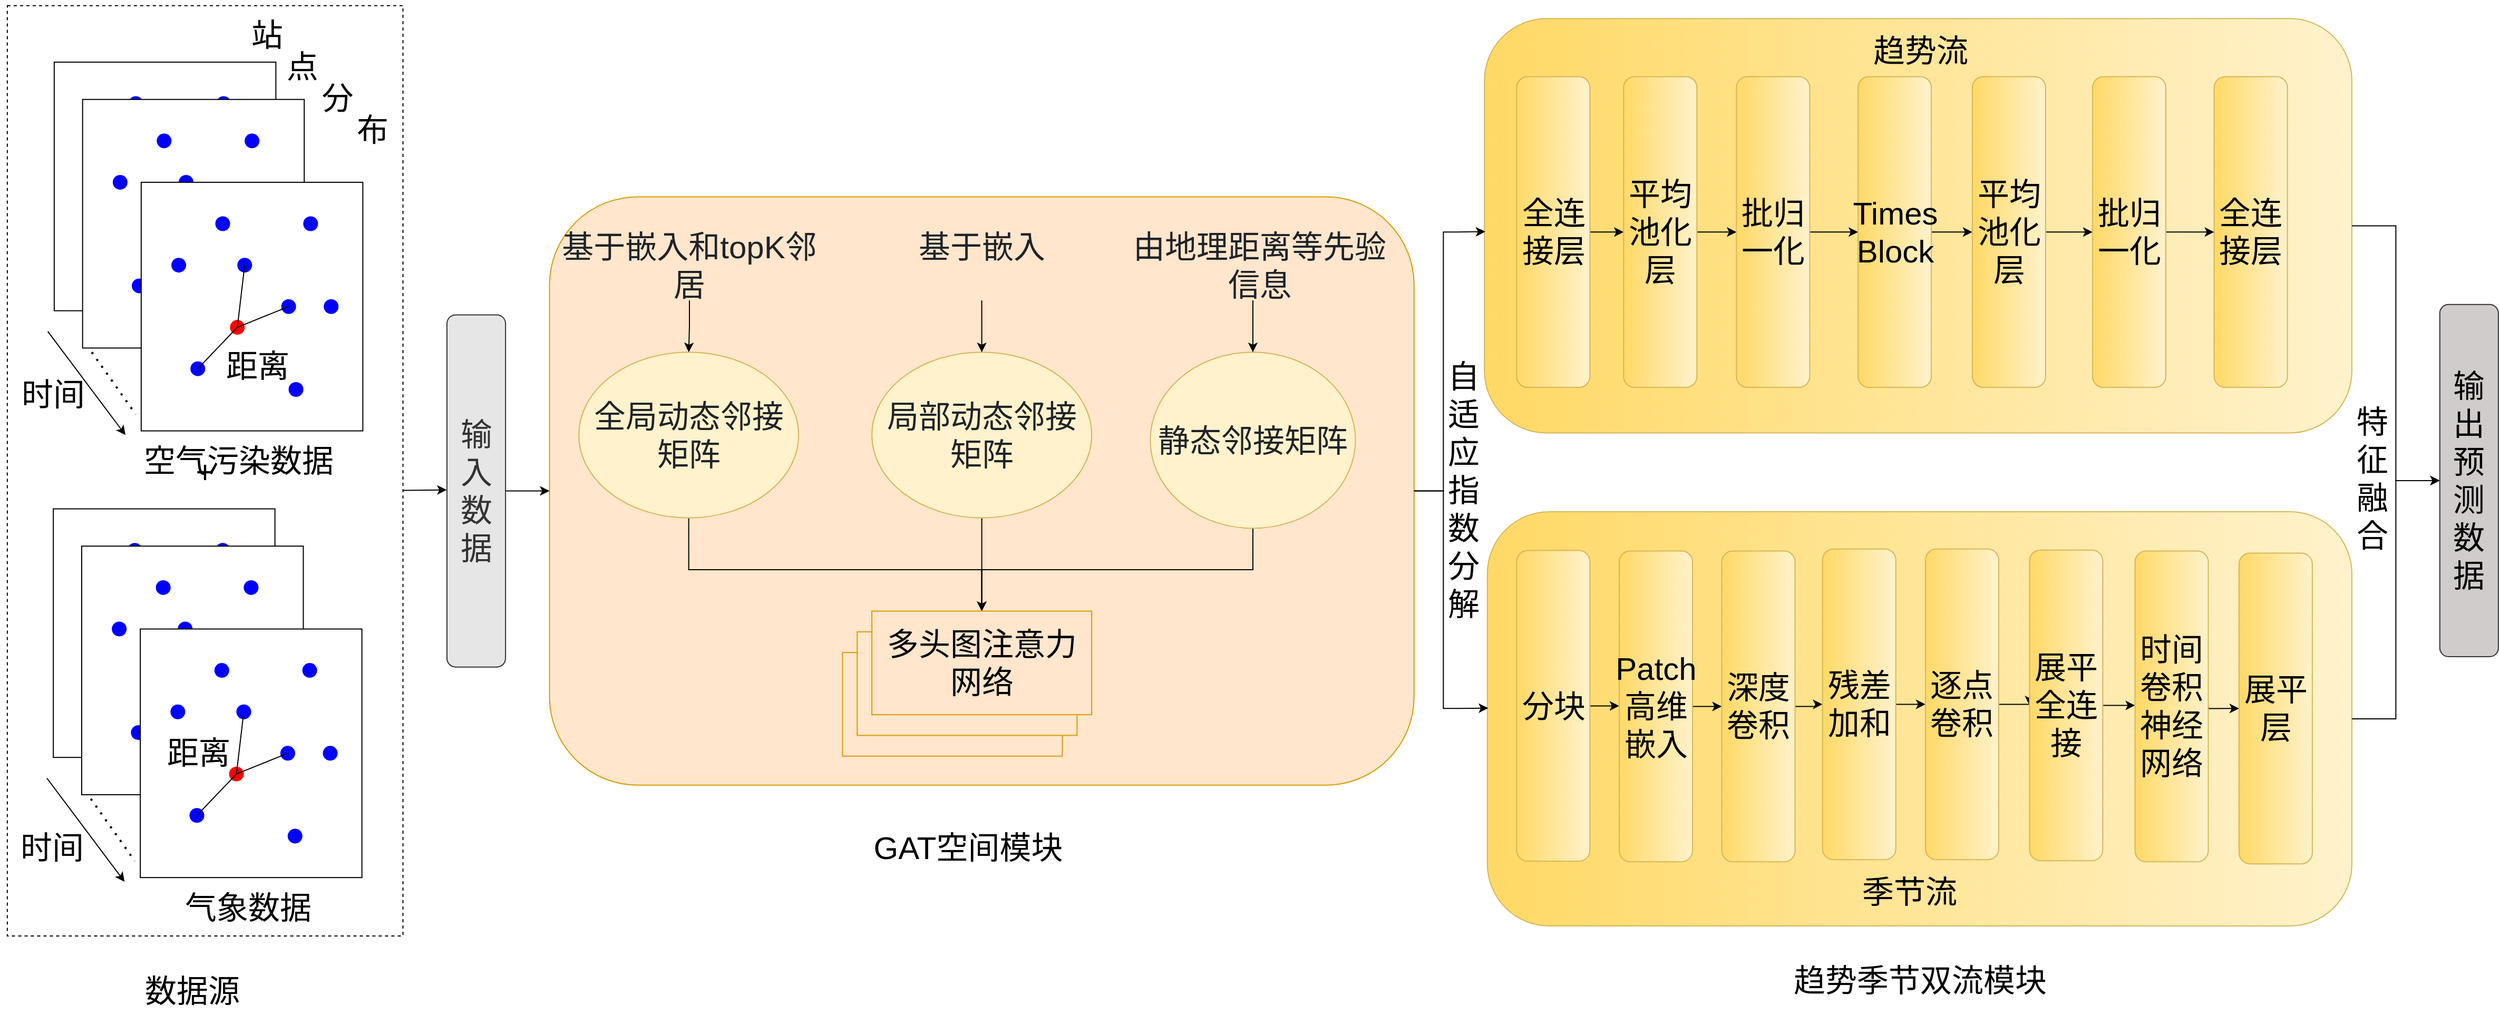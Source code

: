 <mxfile version="28.1.2">
  <diagram id="ancMZrckLGWsapOMijDk" name="第 2 页">
    <mxGraphModel dx="2840" dy="1651" grid="1" gridSize="10" guides="1" tooltips="1" connect="1" arrows="1" fold="1" page="1" pageScale="1" pageWidth="827" pageHeight="1169" math="0" shadow="0">
      <root>
        <mxCell id="0" />
        <mxCell id="1" parent="0" />
        <mxCell id="Hu4YVAxkf72-brbfAEm7-1" value="" style="group;fontFamily=Helvetica;fontSize=30;" parent="1" vertex="1" connectable="0">
          <mxGeometry x="60" y="90" width="2370" height="980" as="geometry" />
        </mxCell>
        <mxCell id="9kNGfoyaYw8XRan4NpMP-1" value="+" style="rounded=0;whiteSpace=wrap;html=1;fillColor=none;dashed=1;fontStyle=0;fontSize=30;movable=1;resizable=1;rotatable=1;deletable=1;editable=1;locked=0;connectable=1;spacing=6;fontFamily=Helvetica;" parent="Hu4YVAxkf72-brbfAEm7-1" vertex="1">
          <mxGeometry x="6.95" y="5.346" width="375.308" height="882.654" as="geometry" />
        </mxCell>
        <mxCell id="9kNGfoyaYw8XRan4NpMP-2" value="" style="rounded=0;whiteSpace=wrap;html=1;fontStyle=0;fontSize=30;movable=1;resizable=1;rotatable=1;deletable=1;editable=1;locked=0;connectable=1;spacing=6;fontFamily=Helvetica;" parent="Hu4YVAxkf72-brbfAEm7-1" vertex="1">
          <mxGeometry x="51.431" y="58.962" width="210.242" height="235.846" as="geometry" />
        </mxCell>
        <mxCell id="9kNGfoyaYw8XRan4NpMP-3" value="" style="shape=waypoint;sketch=0;fillStyle=solid;size=6;pointerEvents=1;points=[];fillColor=none;resizable=1;rotatable=1;perimeter=centerPerimeter;snapToPoint=1;strokeWidth=5;strokeColor=#0000FF;fontStyle=0;fontSize=30;movable=1;deletable=1;editable=1;locked=0;connectable=1;spacing=6;fontFamily=Helvetica;" parent="Hu4YVAxkf72-brbfAEm7-1" vertex="1">
          <mxGeometry x="73.143" y="117.923" width="27.801" height="39.308" as="geometry" />
        </mxCell>
        <mxCell id="9kNGfoyaYw8XRan4NpMP-4" value="" style="shape=waypoint;sketch=0;fillStyle=solid;size=6;pointerEvents=1;points=[];fillColor=none;resizable=1;rotatable=1;perimeter=centerPerimeter;snapToPoint=1;strokeWidth=5;strokeColor=#0000FF;fontStyle=0;fontSize=30;movable=1;deletable=1;editable=1;locked=0;connectable=1;spacing=6;fontFamily=Helvetica;" parent="Hu4YVAxkf72-brbfAEm7-1" vertex="1">
          <mxGeometry x="135.695" y="117.923" width="27.801" height="39.308" as="geometry" />
        </mxCell>
        <mxCell id="9kNGfoyaYw8XRan4NpMP-5" value="" style="shape=waypoint;sketch=0;fillStyle=solid;size=6;pointerEvents=1;points=[];fillColor=none;resizable=1;rotatable=1;perimeter=centerPerimeter;snapToPoint=1;strokeWidth=5;strokeColor=#0000FF;fontStyle=0;fontSize=30;movable=1;deletable=1;editable=1;locked=0;connectable=1;spacing=6;fontFamily=Helvetica;" parent="Hu4YVAxkf72-brbfAEm7-1" vertex="1">
          <mxGeometry x="91.214" y="216.192" width="27.801" height="39.308" as="geometry" />
        </mxCell>
        <mxCell id="9kNGfoyaYw8XRan4NpMP-6" value="" style="shape=waypoint;sketch=0;fillStyle=solid;size=6;pointerEvents=1;points=[];fillColor=none;resizable=1;rotatable=1;perimeter=centerPerimeter;snapToPoint=1;strokeWidth=5;strokeColor=#0000FF;fontStyle=0;fontSize=30;movable=1;deletable=1;editable=1;locked=0;connectable=1;spacing=6;fontFamily=Helvetica;" parent="Hu4YVAxkf72-brbfAEm7-1" vertex="1">
          <mxGeometry x="198.246" y="78.615" width="27.801" height="39.308" as="geometry" />
        </mxCell>
        <mxCell id="9kNGfoyaYw8XRan4NpMP-7" value="" style="shape=waypoint;sketch=0;fillStyle=solid;size=6;pointerEvents=1;points=[];fillColor=none;resizable=1;rotatable=1;perimeter=centerPerimeter;snapToPoint=1;strokeWidth=5;strokeColor=#0000FF;fontStyle=0;fontSize=30;movable=1;deletable=1;editable=1;locked=0;connectable=1;spacing=6;fontFamily=Helvetica;" parent="Hu4YVAxkf72-brbfAEm7-1" vertex="1">
          <mxGeometry x="217.706" y="157.231" width="27.801" height="39.308" as="geometry" />
        </mxCell>
        <mxCell id="9kNGfoyaYw8XRan4NpMP-8" value="" style="shape=waypoint;sketch=0;fillStyle=solid;size=6;pointerEvents=1;points=[];fillColor=none;resizable=1;rotatable=1;perimeter=centerPerimeter;snapToPoint=1;strokeWidth=5;strokeColor=#0000FF;fontStyle=0;fontSize=30;movable=1;deletable=1;editable=1;locked=0;connectable=1;spacing=6;fontFamily=Helvetica;" parent="Hu4YVAxkf72-brbfAEm7-1" vertex="1">
          <mxGeometry x="184.346" y="235.846" width="27.801" height="39.308" as="geometry" />
        </mxCell>
        <mxCell id="9kNGfoyaYw8XRan4NpMP-9" value="" style="shape=waypoint;sketch=0;fillStyle=solid;size=6;pointerEvents=1;points=[];fillColor=none;resizable=1;rotatable=1;perimeter=centerPerimeter;snapToPoint=1;strokeWidth=5;strokeColor=#0000FF;fontStyle=0;fontSize=30;movable=1;deletable=1;editable=1;locked=0;connectable=1;spacing=6;fontFamily=Helvetica;" parent="Hu4YVAxkf72-brbfAEm7-1" vertex="1">
          <mxGeometry x="128.745" y="176.885" width="27.801" height="39.308" as="geometry" />
        </mxCell>
        <mxCell id="9kNGfoyaYw8XRan4NpMP-10" value="" style="shape=waypoint;sketch=0;fillStyle=solid;size=6;pointerEvents=1;points=[];fillColor=none;resizable=1;rotatable=1;perimeter=centerPerimeter;snapToPoint=1;strokeWidth=5;strokeColor=#0000FF;fontStyle=0;fontSize=30;movable=1;deletable=1;editable=1;locked=0;connectable=1;spacing=6;fontFamily=Helvetica;" parent="Hu4YVAxkf72-brbfAEm7-1" vertex="1">
          <mxGeometry x="177.396" y="157.231" width="27.801" height="39.308" as="geometry" />
        </mxCell>
        <mxCell id="9kNGfoyaYw8XRan4NpMP-11" value="" style="shape=waypoint;sketch=0;fillStyle=solid;size=6;pointerEvents=1;points=[];fillColor=none;resizable=1;rotatable=1;perimeter=centerPerimeter;snapToPoint=1;strokeWidth=5;strokeColor=#0000FF;fontStyle=0;fontSize=30;movable=1;deletable=1;editable=1;locked=0;connectable=1;spacing=6;fontFamily=Helvetica;" parent="Hu4YVAxkf72-brbfAEm7-1" vertex="1">
          <mxGeometry x="114.858" y="78.615" width="27.801" height="39.308" as="geometry" />
        </mxCell>
        <mxCell id="9kNGfoyaYw8XRan4NpMP-12" value="" style="endArrow=none;html=1;rounded=0;fontStyle=0;fontSize=30;movable=1;resizable=1;rotatable=1;deletable=1;editable=1;locked=0;connectable=1;spacing=6;fontFamily=Helvetica;" parent="Hu4YVAxkf72-brbfAEm7-1" source="9kNGfoyaYw8XRan4NpMP-4" edge="1">
          <mxGeometry width="50" height="50" relative="1" as="geometry">
            <mxPoint x="184.346" y="373.423" as="sourcePoint" />
            <mxPoint x="142.645" y="196.539" as="targetPoint" />
          </mxGeometry>
        </mxCell>
        <mxCell id="9kNGfoyaYw8XRan4NpMP-13" value="" style="endArrow=none;html=1;rounded=0;exitX=0.687;exitY=0.893;exitDx=0;exitDy=0;exitPerimeter=0;entryX=0.05;entryY=0.767;entryDx=0;entryDy=0;entryPerimeter=0;fontStyle=0;fontSize=30;movable=1;resizable=1;rotatable=1;deletable=1;editable=1;locked=0;connectable=1;spacing=6;fontFamily=Helvetica;" parent="Hu4YVAxkf72-brbfAEm7-1" source="9kNGfoyaYw8XRan4NpMP-9" target="9kNGfoyaYw8XRan4NpMP-10" edge="1">
          <mxGeometry width="50" height="50" relative="1" as="geometry">
            <mxPoint x="184.346" y="373.423" as="sourcePoint" />
            <mxPoint x="253.847" y="275.154" as="targetPoint" />
          </mxGeometry>
        </mxCell>
        <mxCell id="9kNGfoyaYw8XRan4NpMP-14" value="" style="endArrow=none;html=1;rounded=0;entryX=0.27;entryY=0.928;entryDx=0;entryDy=0;entryPerimeter=0;fontStyle=0;fontSize=30;movable=1;resizable=1;rotatable=1;deletable=1;editable=1;locked=0;connectable=1;spacing=6;fontFamily=Helvetica;" parent="Hu4YVAxkf72-brbfAEm7-1" source="9kNGfoyaYw8XRan4NpMP-5" target="9kNGfoyaYw8XRan4NpMP-9" edge="1">
          <mxGeometry width="50" height="50" relative="1" as="geometry">
            <mxPoint x="142.645" y="373.423" as="sourcePoint" />
            <mxPoint x="212.146" y="275.154" as="targetPoint" />
          </mxGeometry>
        </mxCell>
        <mxCell id="9kNGfoyaYw8XRan4NpMP-15" value="" style="rounded=0;whiteSpace=wrap;html=1;fontStyle=0;fontSize=30;movable=1;resizable=1;rotatable=1;deletable=1;editable=1;locked=0;connectable=1;spacing=6;fontFamily=Helvetica;" parent="Hu4YVAxkf72-brbfAEm7-1" vertex="1">
          <mxGeometry x="78.356" y="94.338" width="210.242" height="235.846" as="geometry" />
        </mxCell>
        <mxCell id="9kNGfoyaYw8XRan4NpMP-16" value="" style="shape=waypoint;sketch=0;fillStyle=solid;size=6;pointerEvents=1;points=[];fillColor=none;resizable=1;rotatable=1;perimeter=centerPerimeter;snapToPoint=1;strokeWidth=5;strokeColor=#0000FF;fontStyle=0;fontSize=30;movable=1;deletable=1;editable=1;locked=0;connectable=1;spacing=6;fontFamily=Helvetica;" parent="Hu4YVAxkf72-brbfAEm7-1" vertex="1">
          <mxGeometry x="100.068" y="153.3" width="27.801" height="39.308" as="geometry" />
        </mxCell>
        <mxCell id="9kNGfoyaYw8XRan4NpMP-17" value="" style="shape=waypoint;sketch=0;fillStyle=solid;size=6;pointerEvents=1;points=[];fillColor=none;resizable=1;rotatable=1;perimeter=centerPerimeter;snapToPoint=1;strokeWidth=5;strokeColor=#0000FF;fontStyle=0;fontSize=30;movable=1;deletable=1;editable=1;locked=0;connectable=1;spacing=6;fontFamily=Helvetica;" parent="Hu4YVAxkf72-brbfAEm7-1" vertex="1">
          <mxGeometry x="162.62" y="153.3" width="27.801" height="39.308" as="geometry" />
        </mxCell>
        <mxCell id="9kNGfoyaYw8XRan4NpMP-18" value="" style="shape=waypoint;sketch=0;fillStyle=solid;size=6;pointerEvents=1;points=[];fillColor=none;resizable=1;rotatable=1;perimeter=centerPerimeter;snapToPoint=1;strokeWidth=5;strokeColor=#0000FF;fontStyle=0;fontSize=30;movable=1;deletable=1;editable=1;locked=0;connectable=1;spacing=6;fontFamily=Helvetica;" parent="Hu4YVAxkf72-brbfAEm7-1" vertex="1">
          <mxGeometry x="118.139" y="251.569" width="27.801" height="39.308" as="geometry" />
        </mxCell>
        <mxCell id="9kNGfoyaYw8XRan4NpMP-19" value="" style="shape=waypoint;sketch=0;fillStyle=solid;size=6;pointerEvents=1;points=[];fillColor=none;resizable=1;rotatable=1;perimeter=centerPerimeter;snapToPoint=1;strokeWidth=5;strokeColor=#0000FF;fontStyle=0;fontSize=30;movable=1;deletable=1;editable=1;locked=0;connectable=1;spacing=6;fontFamily=Helvetica;" parent="Hu4YVAxkf72-brbfAEm7-1" vertex="1">
          <mxGeometry x="225.171" y="113.992" width="27.801" height="39.308" as="geometry" />
        </mxCell>
        <mxCell id="9kNGfoyaYw8XRan4NpMP-20" value="" style="shape=waypoint;sketch=0;fillStyle=solid;size=6;pointerEvents=1;points=[];fillColor=none;resizable=1;rotatable=1;perimeter=centerPerimeter;snapToPoint=1;strokeWidth=5;strokeColor=#0000FF;fontStyle=0;fontSize=30;movable=1;deletable=1;editable=1;locked=0;connectable=1;spacing=6;fontFamily=Helvetica;" parent="Hu4YVAxkf72-brbfAEm7-1" vertex="1">
          <mxGeometry x="244.631" y="192.608" width="27.801" height="39.308" as="geometry" />
        </mxCell>
        <mxCell id="9kNGfoyaYw8XRan4NpMP-21" value="" style="shape=waypoint;sketch=0;fillStyle=solid;size=6;pointerEvents=1;points=[];fillColor=none;resizable=1;rotatable=1;perimeter=centerPerimeter;snapToPoint=1;strokeWidth=5;strokeColor=#0000FF;fontStyle=0;fontSize=30;movable=1;deletable=1;editable=1;locked=0;connectable=1;spacing=6;fontFamily=Helvetica;" parent="Hu4YVAxkf72-brbfAEm7-1" vertex="1">
          <mxGeometry x="211.271" y="271.223" width="27.801" height="39.308" as="geometry" />
        </mxCell>
        <mxCell id="9kNGfoyaYw8XRan4NpMP-22" value="" style="shape=waypoint;sketch=0;fillStyle=solid;size=6;pointerEvents=1;points=[];fillColor=none;resizable=1;rotatable=1;perimeter=centerPerimeter;snapToPoint=1;strokeWidth=5;strokeColor=#0000FF;fontStyle=0;fontSize=30;movable=1;deletable=1;editable=1;locked=0;connectable=1;spacing=6;fontFamily=Helvetica;" parent="Hu4YVAxkf72-brbfAEm7-1" vertex="1">
          <mxGeometry x="155.669" y="212.262" width="27.801" height="39.308" as="geometry" />
        </mxCell>
        <mxCell id="9kNGfoyaYw8XRan4NpMP-23" value="" style="shape=waypoint;sketch=0;fillStyle=solid;size=6;pointerEvents=1;points=[];fillColor=none;resizable=1;rotatable=1;perimeter=centerPerimeter;snapToPoint=1;strokeWidth=5;strokeColor=#0000FF;fontStyle=0;fontSize=30;movable=1;deletable=1;editable=1;locked=0;connectable=1;spacing=6;fontFamily=Helvetica;" parent="Hu4YVAxkf72-brbfAEm7-1" vertex="1">
          <mxGeometry x="204.32" y="192.608" width="27.801" height="39.308" as="geometry" />
        </mxCell>
        <mxCell id="9kNGfoyaYw8XRan4NpMP-24" value="" style="shape=waypoint;sketch=0;fillStyle=solid;size=6;pointerEvents=1;points=[];fillColor=none;resizable=1;rotatable=1;perimeter=centerPerimeter;snapToPoint=1;strokeWidth=5;strokeColor=#0000FF;fontStyle=0;fontSize=30;movable=1;deletable=1;editable=1;locked=0;connectable=1;spacing=6;fontFamily=Helvetica;" parent="Hu4YVAxkf72-brbfAEm7-1" vertex="1">
          <mxGeometry x="141.783" y="113.992" width="27.801" height="39.308" as="geometry" />
        </mxCell>
        <mxCell id="9kNGfoyaYw8XRan4NpMP-25" value="" style="endArrow=none;html=1;rounded=0;fontStyle=0;fontSize=30;movable=1;resizable=1;rotatable=1;deletable=1;editable=1;locked=0;connectable=1;spacing=6;fontFamily=Helvetica;" parent="Hu4YVAxkf72-brbfAEm7-1" source="9kNGfoyaYw8XRan4NpMP-17" edge="1">
          <mxGeometry width="50" height="50" relative="1" as="geometry">
            <mxPoint x="211.271" y="408.8" as="sourcePoint" />
            <mxPoint x="169.57" y="231.915" as="targetPoint" />
          </mxGeometry>
        </mxCell>
        <mxCell id="9kNGfoyaYw8XRan4NpMP-26" value="" style="endArrow=none;html=1;rounded=0;exitX=0.687;exitY=0.893;exitDx=0;exitDy=0;exitPerimeter=0;entryX=0.05;entryY=0.767;entryDx=0;entryDy=0;entryPerimeter=0;fontStyle=0;fontSize=30;movable=1;resizable=1;rotatable=1;deletable=1;editable=1;locked=0;connectable=1;spacing=6;fontFamily=Helvetica;" parent="Hu4YVAxkf72-brbfAEm7-1" source="9kNGfoyaYw8XRan4NpMP-22" target="9kNGfoyaYw8XRan4NpMP-23" edge="1">
          <mxGeometry width="50" height="50" relative="1" as="geometry">
            <mxPoint x="211.271" y="408.8" as="sourcePoint" />
            <mxPoint x="280.772" y="310.531" as="targetPoint" />
          </mxGeometry>
        </mxCell>
        <mxCell id="9kNGfoyaYw8XRan4NpMP-27" value="" style="endArrow=none;html=1;rounded=0;entryX=0.27;entryY=0.928;entryDx=0;entryDy=0;entryPerimeter=0;fontStyle=0;fontSize=30;movable=1;resizable=1;rotatable=1;deletable=1;editable=1;locked=0;connectable=1;spacing=6;fontFamily=Helvetica;" parent="Hu4YVAxkf72-brbfAEm7-1" source="9kNGfoyaYw8XRan4NpMP-18" target="9kNGfoyaYw8XRan4NpMP-22" edge="1">
          <mxGeometry width="50" height="50" relative="1" as="geometry">
            <mxPoint x="169.57" y="408.8" as="sourcePoint" />
            <mxPoint x="239.071" y="310.531" as="targetPoint" />
          </mxGeometry>
        </mxCell>
        <mxCell id="9kNGfoyaYw8XRan4NpMP-28" value="" style="rounded=0;whiteSpace=wrap;html=1;fontStyle=0;fontSize=30;movable=1;resizable=1;rotatable=1;deletable=1;editable=1;locked=0;connectable=1;spacing=6;fontFamily=Helvetica;" parent="Hu4YVAxkf72-brbfAEm7-1" vertex="1">
          <mxGeometry x="133.943" y="172.954" width="210.242" height="235.846" as="geometry" />
        </mxCell>
        <mxCell id="9kNGfoyaYw8XRan4NpMP-29" value="" style="shape=waypoint;sketch=0;fillStyle=solid;size=6;pointerEvents=1;points=[];fillColor=none;resizable=1;rotatable=1;perimeter=centerPerimeter;snapToPoint=1;strokeWidth=5;strokeColor=#0000FF;fontStyle=0;fontSize=30;movable=1;deletable=1;editable=1;locked=0;connectable=1;spacing=6;fontFamily=Helvetica;" parent="Hu4YVAxkf72-brbfAEm7-1" vertex="1">
          <mxGeometry x="155.655" y="231.915" width="27.801" height="39.308" as="geometry" />
        </mxCell>
        <mxCell id="9kNGfoyaYw8XRan4NpMP-30" value="" style="shape=waypoint;sketch=0;fillStyle=solid;size=6;pointerEvents=1;points=[];fillColor=none;resizable=1;rotatable=1;perimeter=centerPerimeter;snapToPoint=1;strokeWidth=5;strokeColor=#0000FF;fontStyle=0;fontSize=30;movable=1;deletable=1;editable=1;locked=0;connectable=1;spacing=6;fontFamily=Helvetica;" parent="Hu4YVAxkf72-brbfAEm7-1" vertex="1">
          <mxGeometry x="218.207" y="231.915" width="27.801" height="39.308" as="geometry" />
        </mxCell>
        <mxCell id="9kNGfoyaYw8XRan4NpMP-31" value="" style="shape=waypoint;sketch=0;fillStyle=solid;size=6;pointerEvents=1;points=[];fillColor=none;resizable=1;rotatable=1;perimeter=centerPerimeter;snapToPoint=1;strokeWidth=5;strokeColor=#0000FF;fontStyle=0;fontSize=30;movable=1;deletable=1;editable=1;locked=0;connectable=1;spacing=6;fontFamily=Helvetica;" parent="Hu4YVAxkf72-brbfAEm7-1" vertex="1">
          <mxGeometry x="173.726" y="330.185" width="27.801" height="39.308" as="geometry" />
        </mxCell>
        <mxCell id="9kNGfoyaYw8XRan4NpMP-32" value="" style="shape=waypoint;sketch=0;fillStyle=solid;size=6;pointerEvents=1;points=[];fillColor=none;resizable=1;rotatable=1;perimeter=centerPerimeter;snapToPoint=1;strokeWidth=5;strokeColor=#0000FF;fontStyle=0;fontSize=30;movable=1;deletable=1;editable=1;locked=0;connectable=1;spacing=6;fontFamily=Helvetica;" parent="Hu4YVAxkf72-brbfAEm7-1" vertex="1">
          <mxGeometry x="280.758" y="192.608" width="27.801" height="39.308" as="geometry" />
        </mxCell>
        <mxCell id="9kNGfoyaYw8XRan4NpMP-33" value="" style="shape=waypoint;sketch=0;fillStyle=solid;size=6;pointerEvents=1;points=[];fillColor=none;resizable=1;rotatable=1;perimeter=centerPerimeter;snapToPoint=1;strokeWidth=5;strokeColor=#0000FF;fontStyle=0;fontSize=30;movable=1;deletable=1;editable=1;locked=0;connectable=1;spacing=6;fontFamily=Helvetica;" parent="Hu4YVAxkf72-brbfAEm7-1" vertex="1">
          <mxGeometry x="300.219" y="271.223" width="27.801" height="39.308" as="geometry" />
        </mxCell>
        <mxCell id="9kNGfoyaYw8XRan4NpMP-34" value="" style="shape=waypoint;sketch=0;fillStyle=solid;size=6;pointerEvents=1;points=[];fillColor=none;resizable=1;rotatable=1;perimeter=centerPerimeter;snapToPoint=1;strokeWidth=5;strokeColor=#0000FF;fontStyle=0;fontSize=30;movable=1;deletable=1;editable=1;locked=0;connectable=1;spacing=6;fontFamily=Helvetica;" parent="Hu4YVAxkf72-brbfAEm7-1" vertex="1">
          <mxGeometry x="266.858" y="349.839" width="27.801" height="39.308" as="geometry" />
        </mxCell>
        <mxCell id="9kNGfoyaYw8XRan4NpMP-35" value="" style="shape=waypoint;sketch=0;fillStyle=solid;size=6;pointerEvents=1;points=[];fillColor=none;resizable=1;rotatable=1;perimeter=centerPerimeter;snapToPoint=1;strokeWidth=5;strokeColor=#FF0000;fontStyle=0;fontSize=30;movable=1;deletable=1;editable=1;locked=0;connectable=1;spacing=6;fontFamily=Helvetica;" parent="Hu4YVAxkf72-brbfAEm7-1" vertex="1">
          <mxGeometry x="211.257" y="290.877" width="27.801" height="39.308" as="geometry" />
        </mxCell>
        <mxCell id="9kNGfoyaYw8XRan4NpMP-36" value="" style="shape=waypoint;sketch=0;fillStyle=solid;size=6;pointerEvents=1;points=[];fillColor=none;resizable=1;rotatable=1;perimeter=centerPerimeter;snapToPoint=1;strokeWidth=5;strokeColor=#0000FF;fontStyle=0;fontSize=30;movable=1;deletable=1;editable=1;locked=0;connectable=1;spacing=6;fontFamily=Helvetica;" parent="Hu4YVAxkf72-brbfAEm7-1" vertex="1">
          <mxGeometry x="259.908" y="271.223" width="27.801" height="39.308" as="geometry" />
        </mxCell>
        <mxCell id="9kNGfoyaYw8XRan4NpMP-37" value="" style="shape=waypoint;sketch=0;fillStyle=solid;size=6;pointerEvents=1;points=[];fillColor=none;resizable=1;rotatable=1;perimeter=centerPerimeter;snapToPoint=1;strokeWidth=5;strokeColor=#0000FF;fontStyle=0;fontSize=30;movable=1;deletable=1;editable=1;locked=0;connectable=1;spacing=6;fontFamily=Helvetica;" parent="Hu4YVAxkf72-brbfAEm7-1" vertex="1">
          <mxGeometry x="197.37" y="192.608" width="27.801" height="39.308" as="geometry" />
        </mxCell>
        <mxCell id="9kNGfoyaYw8XRan4NpMP-38" value="" style="endArrow=none;html=1;rounded=0;fontStyle=0;fontSize=30;movable=1;resizable=1;rotatable=1;deletable=1;editable=1;locked=0;connectable=1;spacing=6;fontFamily=Helvetica;" parent="Hu4YVAxkf72-brbfAEm7-1" source="9kNGfoyaYw8XRan4NpMP-30" edge="1">
          <mxGeometry width="50" height="50" relative="1" as="geometry">
            <mxPoint x="266.858" y="487.416" as="sourcePoint" />
            <mxPoint x="225.157" y="310.531" as="targetPoint" />
          </mxGeometry>
        </mxCell>
        <mxCell id="9kNGfoyaYw8XRan4NpMP-39" value="" style="endArrow=none;html=1;rounded=0;exitX=0.687;exitY=0.893;exitDx=0;exitDy=0;exitPerimeter=0;entryX=0.05;entryY=0.767;entryDx=0;entryDy=0;entryPerimeter=0;fontStyle=0;fontSize=30;movable=1;resizable=1;rotatable=1;deletable=1;editable=1;locked=0;connectable=1;spacing=6;fontFamily=Helvetica;" parent="Hu4YVAxkf72-brbfAEm7-1" source="9kNGfoyaYw8XRan4NpMP-35" target="9kNGfoyaYw8XRan4NpMP-36" edge="1">
          <mxGeometry width="50" height="50" relative="1" as="geometry">
            <mxPoint x="266.858" y="487.416" as="sourcePoint" />
            <mxPoint x="336.359" y="389.146" as="targetPoint" />
          </mxGeometry>
        </mxCell>
        <mxCell id="9kNGfoyaYw8XRan4NpMP-40" value="" style="endArrow=none;html=1;rounded=0;entryX=0.27;entryY=0.928;entryDx=0;entryDy=0;entryPerimeter=0;fontStyle=0;fontSize=30;movable=1;resizable=1;rotatable=1;deletable=1;editable=1;locked=0;connectable=1;spacing=6;fontFamily=Helvetica;" parent="Hu4YVAxkf72-brbfAEm7-1" source="9kNGfoyaYw8XRan4NpMP-31" target="9kNGfoyaYw8XRan4NpMP-35" edge="1">
          <mxGeometry width="50" height="50" relative="1" as="geometry">
            <mxPoint x="225.157" y="487.416" as="sourcePoint" />
            <mxPoint x="294.658" y="389.146" as="targetPoint" />
          </mxGeometry>
        </mxCell>
        <mxCell id="9kNGfoyaYw8XRan4NpMP-41" value="" style="endArrow=classic;html=1;rounded=0;fontStyle=0;fontSize=30;movable=1;resizable=1;rotatable=1;deletable=1;editable=1;locked=0;connectable=1;spacing=6;fontFamily=Helvetica;" parent="Hu4YVAxkf72-brbfAEm7-1" edge="1">
          <mxGeometry width="50" height="50" relative="1" as="geometry">
            <mxPoint x="45.343" y="314.462" as="sourcePoint" />
            <mxPoint x="119.014" y="412.731" as="targetPoint" />
          </mxGeometry>
        </mxCell>
        <mxCell id="9kNGfoyaYw8XRan4NpMP-42" value="" style="endArrow=none;dashed=1;html=1;dashPattern=1 3;strokeWidth=2;rounded=0;fontStyle=0;fontSize=30;movable=1;resizable=1;rotatable=1;deletable=1;editable=1;locked=0;connectable=1;spacing=6;fontFamily=Helvetica;" parent="Hu4YVAxkf72-brbfAEm7-1" edge="1">
          <mxGeometry width="50" height="50" relative="1" as="geometry">
            <mxPoint x="87.044" y="334.115" as="sourcePoint" />
            <mxPoint x="128.745" y="393.077" as="targetPoint" />
          </mxGeometry>
        </mxCell>
        <mxCell id="9kNGfoyaYw8XRan4NpMP-43" value="&lt;font&gt;&lt;span&gt;时间&lt;/span&gt;&lt;/font&gt;" style="text;html=1;align=center;verticalAlign=middle;resizable=1;points=[];autosize=1;strokeColor=none;fillColor=none;fontSize=30;fontStyle=0;movable=1;rotatable=1;deletable=1;editable=1;locked=0;connectable=1;spacing=6;fontFamily=Helvetica;" parent="Hu4YVAxkf72-brbfAEm7-1" vertex="1">
          <mxGeometry x="4.862" y="344.05" width="90" height="60" as="geometry" />
        </mxCell>
        <mxCell id="9kNGfoyaYw8XRan4NpMP-44" value="&lt;font&gt;&lt;span&gt;距离&lt;/span&gt;&lt;/font&gt;" style="text;html=1;align=center;verticalAlign=middle;resizable=1;points=[];autosize=1;strokeColor=none;fillColor=none;fontStyle=0;fontSize=30;movable=1;rotatable=1;deletable=1;editable=1;locked=0;connectable=1;spacing=6;fontFamily=Helvetica;" parent="Hu4YVAxkf72-brbfAEm7-1" vertex="1">
          <mxGeometry x="199.466" y="317.085" width="90" height="60" as="geometry" />
        </mxCell>
        <mxCell id="9kNGfoyaYw8XRan4NpMP-45" value="&lt;font&gt;&lt;span&gt;空气污染数据&lt;/span&gt;&lt;/font&gt;" style="text;html=1;align=center;verticalAlign=middle;resizable=1;points=[];autosize=1;strokeColor=none;fillColor=none;fontSize=30;fontStyle=0;movable=1;rotatable=1;deletable=1;editable=1;locked=0;connectable=1;spacing=6;fontFamily=Helvetica;" parent="Hu4YVAxkf72-brbfAEm7-1" vertex="1">
          <mxGeometry x="120.577" y="407.492" width="210" height="60" as="geometry" />
        </mxCell>
        <mxCell id="9kNGfoyaYw8XRan4NpMP-46" value="" style="rounded=0;whiteSpace=wrap;html=1;fontStyle=0;fontSize=30;movable=1;resizable=1;rotatable=1;deletable=1;editable=1;locked=0;connectable=1;spacing=6;fontFamily=Helvetica;" parent="Hu4YVAxkf72-brbfAEm7-1" vertex="1">
          <mxGeometry x="50.569" y="482.758" width="210.242" height="235.846" as="geometry" />
        </mxCell>
        <mxCell id="9kNGfoyaYw8XRan4NpMP-47" value="" style="shape=waypoint;sketch=0;fillStyle=solid;size=6;pointerEvents=1;points=[];fillColor=none;resizable=1;rotatable=1;perimeter=centerPerimeter;snapToPoint=1;strokeWidth=5;strokeColor=#0000FF;fontStyle=0;fontSize=30;movable=1;deletable=1;editable=1;locked=0;connectable=1;spacing=6;fontFamily=Helvetica;" parent="Hu4YVAxkf72-brbfAEm7-1" vertex="1">
          <mxGeometry x="72.282" y="541.719" width="27.801" height="39.308" as="geometry" />
        </mxCell>
        <mxCell id="9kNGfoyaYw8XRan4NpMP-48" value="" style="shape=waypoint;sketch=0;fillStyle=solid;size=6;pointerEvents=1;points=[];fillColor=none;resizable=1;rotatable=1;perimeter=centerPerimeter;snapToPoint=1;strokeWidth=5;strokeColor=#0000FF;fontStyle=0;fontSize=30;movable=1;deletable=1;editable=1;locked=0;connectable=1;spacing=6;fontFamily=Helvetica;" parent="Hu4YVAxkf72-brbfAEm7-1" vertex="1">
          <mxGeometry x="134.833" y="541.719" width="27.801" height="39.308" as="geometry" />
        </mxCell>
        <mxCell id="9kNGfoyaYw8XRan4NpMP-49" value="" style="shape=waypoint;sketch=0;fillStyle=solid;size=6;pointerEvents=1;points=[];fillColor=none;resizable=1;rotatable=1;perimeter=centerPerimeter;snapToPoint=1;strokeWidth=5;strokeColor=#0000FF;fontStyle=0;fontSize=30;movable=1;deletable=1;editable=1;locked=0;connectable=1;spacing=6;fontFamily=Helvetica;" parent="Hu4YVAxkf72-brbfAEm7-1" vertex="1">
          <mxGeometry x="90.352" y="639.988" width="27.801" height="39.308" as="geometry" />
        </mxCell>
        <mxCell id="9kNGfoyaYw8XRan4NpMP-50" value="" style="shape=waypoint;sketch=0;fillStyle=solid;size=6;pointerEvents=1;points=[];fillColor=none;resizable=1;rotatable=1;perimeter=centerPerimeter;snapToPoint=1;strokeWidth=5;strokeColor=#0000FF;fontStyle=0;fontSize=30;movable=1;deletable=1;editable=1;locked=0;connectable=1;spacing=6;fontFamily=Helvetica;" parent="Hu4YVAxkf72-brbfAEm7-1" vertex="1">
          <mxGeometry x="197.384" y="502.411" width="27.801" height="39.308" as="geometry" />
        </mxCell>
        <mxCell id="9kNGfoyaYw8XRan4NpMP-51" value="" style="shape=waypoint;sketch=0;fillStyle=solid;size=6;pointerEvents=1;points=[];fillColor=none;resizable=1;rotatable=1;perimeter=centerPerimeter;snapToPoint=1;strokeWidth=5;strokeColor=#0000FF;fontStyle=0;fontSize=30;movable=1;deletable=1;editable=1;locked=0;connectable=1;spacing=6;fontFamily=Helvetica;" parent="Hu4YVAxkf72-brbfAEm7-1" vertex="1">
          <mxGeometry x="216.845" y="581.027" width="27.801" height="39.308" as="geometry" />
        </mxCell>
        <mxCell id="9kNGfoyaYw8XRan4NpMP-52" value="" style="shape=waypoint;sketch=0;fillStyle=solid;size=6;pointerEvents=1;points=[];fillColor=none;resizable=1;rotatable=1;perimeter=centerPerimeter;snapToPoint=1;strokeWidth=5;strokeColor=#0000FF;fontStyle=0;fontSize=30;movable=1;deletable=1;editable=1;locked=0;connectable=1;spacing=6;fontFamily=Helvetica;" parent="Hu4YVAxkf72-brbfAEm7-1" vertex="1">
          <mxGeometry x="183.484" y="659.642" width="27.801" height="39.308" as="geometry" />
        </mxCell>
        <mxCell id="9kNGfoyaYw8XRan4NpMP-53" value="" style="shape=waypoint;sketch=0;fillStyle=solid;size=6;pointerEvents=1;points=[];fillColor=none;resizable=1;rotatable=1;perimeter=centerPerimeter;snapToPoint=1;strokeWidth=5;strokeColor=#0000FF;fontStyle=0;fontSize=30;movable=1;deletable=1;editable=1;locked=0;connectable=1;spacing=6;fontFamily=Helvetica;" parent="Hu4YVAxkf72-brbfAEm7-1" vertex="1">
          <mxGeometry x="127.883" y="600.681" width="27.801" height="39.308" as="geometry" />
        </mxCell>
        <mxCell id="9kNGfoyaYw8XRan4NpMP-54" value="" style="shape=waypoint;sketch=0;fillStyle=solid;size=6;pointerEvents=1;points=[];fillColor=none;resizable=1;rotatable=1;perimeter=centerPerimeter;snapToPoint=1;strokeWidth=5;strokeColor=#0000FF;fontStyle=0;fontSize=30;movable=1;deletable=1;editable=1;locked=0;connectable=1;spacing=6;fontFamily=Helvetica;" parent="Hu4YVAxkf72-brbfAEm7-1" vertex="1">
          <mxGeometry x="176.534" y="581.027" width="27.801" height="39.308" as="geometry" />
        </mxCell>
        <mxCell id="9kNGfoyaYw8XRan4NpMP-55" value="" style="shape=waypoint;sketch=0;fillStyle=solid;size=6;pointerEvents=1;points=[];fillColor=none;resizable=1;rotatable=1;perimeter=centerPerimeter;snapToPoint=1;strokeWidth=5;strokeColor=#0000FF;fontStyle=0;fontSize=30;movable=1;deletable=1;editable=1;locked=0;connectable=1;spacing=6;fontFamily=Helvetica;" parent="Hu4YVAxkf72-brbfAEm7-1" vertex="1">
          <mxGeometry x="113.996" y="502.411" width="27.801" height="39.308" as="geometry" />
        </mxCell>
        <mxCell id="9kNGfoyaYw8XRan4NpMP-56" value="" style="endArrow=none;html=1;rounded=0;fontStyle=0;fontSize=30;movable=1;resizable=1;rotatable=1;deletable=1;editable=1;locked=0;connectable=1;spacing=6;fontFamily=Helvetica;" parent="Hu4YVAxkf72-brbfAEm7-1" source="9kNGfoyaYw8XRan4NpMP-48" edge="1">
          <mxGeometry width="50" height="50" relative="1" as="geometry">
            <mxPoint x="183.484" y="797.219" as="sourcePoint" />
            <mxPoint x="141.783" y="620.335" as="targetPoint" />
          </mxGeometry>
        </mxCell>
        <mxCell id="9kNGfoyaYw8XRan4NpMP-57" value="" style="endArrow=none;html=1;rounded=0;exitX=0.687;exitY=0.893;exitDx=0;exitDy=0;exitPerimeter=0;entryX=0.05;entryY=0.767;entryDx=0;entryDy=0;entryPerimeter=0;fontStyle=0;fontSize=30;movable=1;resizable=1;rotatable=1;deletable=1;editable=1;locked=0;connectable=1;spacing=6;fontFamily=Helvetica;" parent="Hu4YVAxkf72-brbfAEm7-1" source="9kNGfoyaYw8XRan4NpMP-53" target="9kNGfoyaYw8XRan4NpMP-54" edge="1">
          <mxGeometry width="50" height="50" relative="1" as="geometry">
            <mxPoint x="183.484" y="797.219" as="sourcePoint" />
            <mxPoint x="252.985" y="698.95" as="targetPoint" />
          </mxGeometry>
        </mxCell>
        <mxCell id="9kNGfoyaYw8XRan4NpMP-58" value="" style="endArrow=none;html=1;rounded=0;entryX=0.27;entryY=0.928;entryDx=0;entryDy=0;entryPerimeter=0;fontStyle=0;fontSize=30;movable=1;resizable=1;rotatable=1;deletable=1;editable=1;locked=0;connectable=1;spacing=6;fontFamily=Helvetica;" parent="Hu4YVAxkf72-brbfAEm7-1" source="9kNGfoyaYw8XRan4NpMP-49" target="9kNGfoyaYw8XRan4NpMP-53" edge="1">
          <mxGeometry width="50" height="50" relative="1" as="geometry">
            <mxPoint x="141.783" y="797.219" as="sourcePoint" />
            <mxPoint x="211.284" y="698.95" as="targetPoint" />
          </mxGeometry>
        </mxCell>
        <mxCell id="9kNGfoyaYw8XRan4NpMP-59" value="" style="rounded=0;whiteSpace=wrap;html=1;fontStyle=0;fontSize=30;movable=1;resizable=1;rotatable=1;deletable=1;editable=1;locked=0;connectable=1;spacing=6;fontFamily=Helvetica;" parent="Hu4YVAxkf72-brbfAEm7-1" vertex="1">
          <mxGeometry x="77.494" y="518.134" width="210.242" height="235.846" as="geometry" />
        </mxCell>
        <mxCell id="9kNGfoyaYw8XRan4NpMP-60" value="" style="shape=waypoint;sketch=0;fillStyle=solid;size=6;pointerEvents=1;points=[];fillColor=none;resizable=1;rotatable=1;perimeter=centerPerimeter;snapToPoint=1;strokeWidth=5;strokeColor=#0000FF;fontStyle=0;fontSize=30;movable=1;deletable=1;editable=1;locked=0;connectable=1;spacing=6;fontFamily=Helvetica;" parent="Hu4YVAxkf72-brbfAEm7-1" vertex="1">
          <mxGeometry x="99.206" y="577.096" width="27.801" height="39.308" as="geometry" />
        </mxCell>
        <mxCell id="9kNGfoyaYw8XRan4NpMP-61" value="" style="shape=waypoint;sketch=0;fillStyle=solid;size=6;pointerEvents=1;points=[];fillColor=none;resizable=1;rotatable=1;perimeter=centerPerimeter;snapToPoint=1;strokeWidth=5;strokeColor=#0000FF;fontStyle=0;fontSize=30;movable=1;deletable=1;editable=1;locked=0;connectable=1;spacing=6;fontFamily=Helvetica;" parent="Hu4YVAxkf72-brbfAEm7-1" vertex="1">
          <mxGeometry x="161.758" y="577.096" width="27.801" height="39.308" as="geometry" />
        </mxCell>
        <mxCell id="9kNGfoyaYw8XRan4NpMP-62" value="" style="shape=waypoint;sketch=0;fillStyle=solid;size=6;pointerEvents=1;points=[];fillColor=none;resizable=1;rotatable=1;perimeter=centerPerimeter;snapToPoint=1;strokeWidth=5;strokeColor=#0000FF;fontStyle=0;fontSize=30;movable=1;deletable=1;editable=1;locked=0;connectable=1;spacing=6;fontFamily=Helvetica;" parent="Hu4YVAxkf72-brbfAEm7-1" vertex="1">
          <mxGeometry x="117.277" y="675.365" width="27.801" height="39.308" as="geometry" />
        </mxCell>
        <mxCell id="9kNGfoyaYw8XRan4NpMP-63" value="" style="shape=waypoint;sketch=0;fillStyle=solid;size=6;pointerEvents=1;points=[];fillColor=none;resizable=1;rotatable=1;perimeter=centerPerimeter;snapToPoint=1;strokeWidth=5;strokeColor=#0000FF;fontStyle=0;fontSize=30;movable=1;deletable=1;editable=1;locked=0;connectable=1;spacing=6;fontFamily=Helvetica;" parent="Hu4YVAxkf72-brbfAEm7-1" vertex="1">
          <mxGeometry x="224.309" y="537.788" width="27.801" height="39.308" as="geometry" />
        </mxCell>
        <mxCell id="9kNGfoyaYw8XRan4NpMP-64" value="" style="shape=waypoint;sketch=0;fillStyle=solid;size=6;pointerEvents=1;points=[];fillColor=none;resizable=1;rotatable=1;perimeter=centerPerimeter;snapToPoint=1;strokeWidth=5;strokeColor=#0000FF;fontStyle=0;fontSize=30;movable=1;deletable=1;editable=1;locked=0;connectable=1;spacing=6;fontFamily=Helvetica;" parent="Hu4YVAxkf72-brbfAEm7-1" vertex="1">
          <mxGeometry x="243.769" y="616.404" width="27.801" height="39.308" as="geometry" />
        </mxCell>
        <mxCell id="9kNGfoyaYw8XRan4NpMP-65" value="" style="shape=waypoint;sketch=0;fillStyle=solid;size=6;pointerEvents=1;points=[];fillColor=none;resizable=1;rotatable=1;perimeter=centerPerimeter;snapToPoint=1;strokeWidth=5;strokeColor=#0000FF;fontStyle=0;fontSize=30;movable=1;deletable=1;editable=1;locked=0;connectable=1;spacing=6;fontFamily=Helvetica;" parent="Hu4YVAxkf72-brbfAEm7-1" vertex="1">
          <mxGeometry x="210.409" y="695.019" width="27.801" height="39.308" as="geometry" />
        </mxCell>
        <mxCell id="9kNGfoyaYw8XRan4NpMP-66" value="" style="shape=waypoint;sketch=0;fillStyle=solid;size=6;pointerEvents=1;points=[];fillColor=none;resizable=1;rotatable=1;perimeter=centerPerimeter;snapToPoint=1;strokeWidth=5;strokeColor=#0000FF;fontStyle=0;fontSize=30;movable=1;deletable=1;editable=1;locked=0;connectable=1;spacing=6;fontFamily=Helvetica;" parent="Hu4YVAxkf72-brbfAEm7-1" vertex="1">
          <mxGeometry x="154.808" y="636.058" width="27.801" height="39.308" as="geometry" />
        </mxCell>
        <mxCell id="9kNGfoyaYw8XRan4NpMP-67" value="" style="shape=waypoint;sketch=0;fillStyle=solid;size=6;pointerEvents=1;points=[];fillColor=none;resizable=1;rotatable=1;perimeter=centerPerimeter;snapToPoint=1;strokeWidth=5;strokeColor=#0000FF;fontStyle=0;fontSize=30;movable=1;deletable=1;editable=1;locked=0;connectable=1;spacing=6;fontFamily=Helvetica;" parent="Hu4YVAxkf72-brbfAEm7-1" vertex="1">
          <mxGeometry x="203.459" y="616.404" width="27.801" height="39.308" as="geometry" />
        </mxCell>
        <mxCell id="9kNGfoyaYw8XRan4NpMP-68" value="" style="shape=waypoint;sketch=0;fillStyle=solid;size=6;pointerEvents=1;points=[];fillColor=none;resizable=1;rotatable=1;perimeter=centerPerimeter;snapToPoint=1;strokeWidth=5;strokeColor=#0000FF;fontStyle=0;fontSize=30;movable=1;deletable=1;editable=1;locked=0;connectable=1;spacing=6;fontFamily=Helvetica;" parent="Hu4YVAxkf72-brbfAEm7-1" vertex="1">
          <mxGeometry x="140.921" y="537.788" width="27.801" height="39.308" as="geometry" />
        </mxCell>
        <mxCell id="9kNGfoyaYw8XRan4NpMP-69" value="" style="endArrow=none;html=1;rounded=0;fontStyle=0;fontSize=30;movable=1;resizable=1;rotatable=1;deletable=1;editable=1;locked=0;connectable=1;spacing=6;fontFamily=Helvetica;" parent="Hu4YVAxkf72-brbfAEm7-1" source="9kNGfoyaYw8XRan4NpMP-61" edge="1">
          <mxGeometry width="50" height="50" relative="1" as="geometry">
            <mxPoint x="210.409" y="832.596" as="sourcePoint" />
            <mxPoint x="168.708" y="655.711" as="targetPoint" />
          </mxGeometry>
        </mxCell>
        <mxCell id="9kNGfoyaYw8XRan4NpMP-70" value="" style="endArrow=none;html=1;rounded=0;exitX=0.687;exitY=0.893;exitDx=0;exitDy=0;exitPerimeter=0;entryX=0.05;entryY=0.767;entryDx=0;entryDy=0;entryPerimeter=0;fontStyle=0;fontSize=30;movable=1;resizable=1;rotatable=1;deletable=1;editable=1;locked=0;connectable=1;spacing=6;fontFamily=Helvetica;" parent="Hu4YVAxkf72-brbfAEm7-1" source="9kNGfoyaYw8XRan4NpMP-66" target="9kNGfoyaYw8XRan4NpMP-67" edge="1">
          <mxGeometry width="50" height="50" relative="1" as="geometry">
            <mxPoint x="210.409" y="832.596" as="sourcePoint" />
            <mxPoint x="279.91" y="734.327" as="targetPoint" />
          </mxGeometry>
        </mxCell>
        <mxCell id="9kNGfoyaYw8XRan4NpMP-71" value="" style="endArrow=none;html=1;rounded=0;entryX=0.27;entryY=0.928;entryDx=0;entryDy=0;entryPerimeter=0;fontStyle=0;fontSize=30;movable=1;resizable=1;rotatable=1;deletable=1;editable=1;locked=0;connectable=1;spacing=6;fontFamily=Helvetica;" parent="Hu4YVAxkf72-brbfAEm7-1" source="9kNGfoyaYw8XRan4NpMP-62" target="9kNGfoyaYw8XRan4NpMP-66" edge="1">
          <mxGeometry width="50" height="50" relative="1" as="geometry">
            <mxPoint x="168.708" y="832.596" as="sourcePoint" />
            <mxPoint x="238.209" y="734.327" as="targetPoint" />
          </mxGeometry>
        </mxCell>
        <mxCell id="9kNGfoyaYw8XRan4NpMP-72" value="" style="rounded=0;whiteSpace=wrap;html=1;fontStyle=0;fontSize=30;movable=1;resizable=1;rotatable=1;deletable=1;editable=1;locked=0;connectable=1;spacing=6;fontFamily=Helvetica;" parent="Hu4YVAxkf72-brbfAEm7-1" vertex="1">
          <mxGeometry x="133.081" y="596.75" width="210.242" height="235.846" as="geometry" />
        </mxCell>
        <mxCell id="9kNGfoyaYw8XRan4NpMP-73" value="" style="shape=waypoint;sketch=0;fillStyle=solid;size=6;pointerEvents=1;points=[];fillColor=none;resizable=1;rotatable=1;perimeter=centerPerimeter;snapToPoint=1;strokeWidth=5;strokeColor=#0000FF;fontStyle=0;fontSize=30;movable=1;deletable=1;editable=1;locked=0;connectable=1;spacing=6;fontFamily=Helvetica;" parent="Hu4YVAxkf72-brbfAEm7-1" vertex="1">
          <mxGeometry x="154.794" y="655.711" width="27.801" height="39.308" as="geometry" />
        </mxCell>
        <mxCell id="9kNGfoyaYw8XRan4NpMP-74" value="" style="shape=waypoint;sketch=0;fillStyle=solid;size=6;pointerEvents=1;points=[];fillColor=none;resizable=1;rotatable=1;perimeter=centerPerimeter;snapToPoint=1;strokeWidth=5;strokeColor=#0000FF;fontStyle=0;fontSize=30;movable=1;deletable=1;editable=1;locked=0;connectable=1;spacing=6;fontFamily=Helvetica;" parent="Hu4YVAxkf72-brbfAEm7-1" vertex="1">
          <mxGeometry x="217.345" y="655.711" width="27.801" height="39.308" as="geometry" />
        </mxCell>
        <mxCell id="9kNGfoyaYw8XRan4NpMP-75" value="" style="shape=waypoint;sketch=0;fillStyle=solid;size=6;pointerEvents=1;points=[];fillColor=none;resizable=1;rotatable=1;perimeter=centerPerimeter;snapToPoint=1;strokeWidth=5;strokeColor=#0000FF;fontStyle=0;fontSize=30;movable=1;deletable=1;editable=1;locked=0;connectable=1;spacing=6;fontFamily=Helvetica;" parent="Hu4YVAxkf72-brbfAEm7-1" vertex="1">
          <mxGeometry x="172.864" y="753.981" width="27.801" height="39.308" as="geometry" />
        </mxCell>
        <mxCell id="9kNGfoyaYw8XRan4NpMP-76" value="" style="shape=waypoint;sketch=0;fillStyle=solid;size=6;pointerEvents=1;points=[];fillColor=none;resizable=1;rotatable=1;perimeter=centerPerimeter;snapToPoint=1;strokeWidth=5;strokeColor=#0000FF;fontStyle=0;fontSize=30;movable=1;deletable=1;editable=1;locked=0;connectable=1;spacing=6;fontFamily=Helvetica;" parent="Hu4YVAxkf72-brbfAEm7-1" vertex="1">
          <mxGeometry x="279.896" y="616.404" width="27.801" height="39.308" as="geometry" />
        </mxCell>
        <mxCell id="9kNGfoyaYw8XRan4NpMP-77" value="" style="shape=waypoint;sketch=0;fillStyle=solid;size=6;pointerEvents=1;points=[];fillColor=none;resizable=1;rotatable=1;perimeter=centerPerimeter;snapToPoint=1;strokeWidth=5;strokeColor=#0000FF;fontStyle=0;fontSize=30;movable=1;deletable=1;editable=1;locked=0;connectable=1;spacing=6;fontFamily=Helvetica;" parent="Hu4YVAxkf72-brbfAEm7-1" vertex="1">
          <mxGeometry x="299.357" y="695.019" width="27.801" height="39.308" as="geometry" />
        </mxCell>
        <mxCell id="9kNGfoyaYw8XRan4NpMP-78" value="" style="shape=waypoint;sketch=0;fillStyle=solid;size=6;pointerEvents=1;points=[];fillColor=none;resizable=1;rotatable=1;perimeter=centerPerimeter;snapToPoint=1;strokeWidth=5;strokeColor=#0000FF;fontStyle=0;fontSize=30;movable=1;deletable=1;editable=1;locked=0;connectable=1;spacing=6;fontFamily=Helvetica;" parent="Hu4YVAxkf72-brbfAEm7-1" vertex="1">
          <mxGeometry x="265.996" y="773.635" width="27.801" height="39.308" as="geometry" />
        </mxCell>
        <mxCell id="9kNGfoyaYw8XRan4NpMP-79" value="" style="shape=waypoint;sketch=0;fillStyle=solid;size=6;pointerEvents=1;points=[];fillColor=none;resizable=1;rotatable=1;perimeter=centerPerimeter;snapToPoint=1;strokeWidth=5;strokeColor=#FF0000;fontStyle=0;fontSize=30;movable=1;deletable=1;editable=1;locked=0;connectable=1;spacing=6;fontFamily=Helvetica;" parent="Hu4YVAxkf72-brbfAEm7-1" vertex="1">
          <mxGeometry x="210.395" y="714.673" width="27.801" height="39.308" as="geometry" />
        </mxCell>
        <mxCell id="9kNGfoyaYw8XRan4NpMP-80" value="" style="shape=waypoint;sketch=0;fillStyle=solid;size=6;pointerEvents=1;points=[];fillColor=none;resizable=1;rotatable=1;perimeter=centerPerimeter;snapToPoint=1;strokeWidth=5;strokeColor=#0000FF;fontStyle=0;fontSize=30;movable=1;deletable=1;editable=1;locked=0;connectable=1;spacing=6;fontFamily=Helvetica;" parent="Hu4YVAxkf72-brbfAEm7-1" vertex="1">
          <mxGeometry x="259.046" y="695.019" width="27.801" height="39.308" as="geometry" />
        </mxCell>
        <mxCell id="9kNGfoyaYw8XRan4NpMP-81" value="" style="shape=waypoint;sketch=0;fillStyle=solid;size=6;pointerEvents=1;points=[];fillColor=none;resizable=1;rotatable=1;perimeter=centerPerimeter;snapToPoint=1;strokeWidth=5;strokeColor=#0000FF;fontStyle=0;fontSize=30;movable=1;deletable=1;editable=1;locked=0;connectable=1;spacing=6;fontFamily=Helvetica;" parent="Hu4YVAxkf72-brbfAEm7-1" vertex="1">
          <mxGeometry x="196.508" y="616.404" width="27.801" height="39.308" as="geometry" />
        </mxCell>
        <mxCell id="9kNGfoyaYw8XRan4NpMP-82" value="" style="endArrow=none;html=1;rounded=0;fontStyle=0;fontSize=30;movable=1;resizable=1;rotatable=1;deletable=1;editable=1;locked=0;connectable=1;spacing=6;fontFamily=Helvetica;" parent="Hu4YVAxkf72-brbfAEm7-1" source="9kNGfoyaYw8XRan4NpMP-74" edge="1">
          <mxGeometry width="50" height="50" relative="1" as="geometry">
            <mxPoint x="265.996" y="911.212" as="sourcePoint" />
            <mxPoint x="224.295" y="734.327" as="targetPoint" />
          </mxGeometry>
        </mxCell>
        <mxCell id="9kNGfoyaYw8XRan4NpMP-83" value="" style="endArrow=none;html=1;rounded=0;exitX=0.687;exitY=0.893;exitDx=0;exitDy=0;exitPerimeter=0;entryX=0.05;entryY=0.767;entryDx=0;entryDy=0;entryPerimeter=0;fontStyle=0;fontSize=30;movable=1;resizable=1;rotatable=1;deletable=1;editable=1;locked=0;connectable=1;spacing=6;fontFamily=Helvetica;" parent="Hu4YVAxkf72-brbfAEm7-1" source="9kNGfoyaYw8XRan4NpMP-79" target="9kNGfoyaYw8XRan4NpMP-80" edge="1">
          <mxGeometry width="50" height="50" relative="1" as="geometry">
            <mxPoint x="265.996" y="911.212" as="sourcePoint" />
            <mxPoint x="335.497" y="812.942" as="targetPoint" />
          </mxGeometry>
        </mxCell>
        <mxCell id="9kNGfoyaYw8XRan4NpMP-84" value="" style="endArrow=none;html=1;rounded=0;entryX=0.27;entryY=0.928;entryDx=0;entryDy=0;entryPerimeter=0;fontStyle=0;fontSize=30;movable=1;resizable=1;rotatable=1;deletable=1;editable=1;locked=0;connectable=1;spacing=6;fontFamily=Helvetica;" parent="Hu4YVAxkf72-brbfAEm7-1" source="9kNGfoyaYw8XRan4NpMP-75" target="9kNGfoyaYw8XRan4NpMP-79" edge="1">
          <mxGeometry width="50" height="50" relative="1" as="geometry">
            <mxPoint x="224.295" y="911.212" as="sourcePoint" />
            <mxPoint x="293.797" y="812.942" as="targetPoint" />
          </mxGeometry>
        </mxCell>
        <mxCell id="9kNGfoyaYw8XRan4NpMP-85" value="" style="endArrow=classic;html=1;rounded=0;fontStyle=0;fontSize=30;movable=1;resizable=1;rotatable=1;deletable=1;editable=1;locked=0;connectable=1;spacing=6;fontFamily=Helvetica;" parent="Hu4YVAxkf72-brbfAEm7-1" edge="1">
          <mxGeometry width="50" height="50" relative="1" as="geometry">
            <mxPoint x="44.481" y="738.258" as="sourcePoint" />
            <mxPoint x="118.152" y="836.527" as="targetPoint" />
          </mxGeometry>
        </mxCell>
        <mxCell id="9kNGfoyaYw8XRan4NpMP-86" value="" style="endArrow=none;dashed=1;html=1;dashPattern=1 3;strokeWidth=2;rounded=0;fontStyle=0;fontSize=30;movable=1;resizable=1;rotatable=1;deletable=1;editable=1;locked=0;connectable=1;spacing=6;fontFamily=Helvetica;" parent="Hu4YVAxkf72-brbfAEm7-1" edge="1">
          <mxGeometry width="50" height="50" relative="1" as="geometry">
            <mxPoint x="86.182" y="757.911" as="sourcePoint" />
            <mxPoint x="127.883" y="816.873" as="targetPoint" />
          </mxGeometry>
        </mxCell>
        <mxCell id="9kNGfoyaYw8XRan4NpMP-87" value="&lt;font&gt;&lt;span&gt;时间&lt;/span&gt;&lt;/font&gt;" style="text;html=1;align=center;verticalAlign=middle;resizable=1;points=[];autosize=1;strokeColor=none;fillColor=none;fontSize=30;fontStyle=0;movable=1;rotatable=1;deletable=1;editable=1;locked=0;connectable=1;spacing=6;fontFamily=Helvetica;" parent="Hu4YVAxkf72-brbfAEm7-1" vertex="1">
          <mxGeometry x="4" y="774.292" width="90" height="60" as="geometry" />
        </mxCell>
        <mxCell id="9kNGfoyaYw8XRan4NpMP-88" value="&lt;font&gt;&lt;span&gt;距离&lt;/span&gt;&lt;/font&gt;" style="text;html=1;align=center;verticalAlign=middle;resizable=1;points=[];autosize=1;strokeColor=none;fillColor=none;fontSize=30;fontStyle=0;movable=1;rotatable=1;deletable=1;editable=1;locked=0;connectable=1;spacing=6;fontFamily=Helvetica;" parent="Hu4YVAxkf72-brbfAEm7-1" vertex="1">
          <mxGeometry x="143.003" y="683.884" width="90" height="60" as="geometry" />
        </mxCell>
        <mxCell id="9kNGfoyaYw8XRan4NpMP-89" value="&lt;font&gt;&lt;span&gt;气象数据&lt;/span&gt;&lt;/font&gt;" style="text;html=1;align=center;verticalAlign=middle;resizable=1;points=[];autosize=1;strokeColor=none;fillColor=none;fontSize=30;fontStyle=0;movable=1;rotatable=1;deletable=1;editable=1;locked=0;connectable=1;spacing=6;fontFamily=Helvetica;" parent="Hu4YVAxkf72-brbfAEm7-1" vertex="1">
          <mxGeometry x="160.073" y="831.288" width="150" height="60" as="geometry" />
        </mxCell>
        <mxCell id="9kNGfoyaYw8XRan4NpMP-90" value="&lt;font&gt;&lt;span&gt;输入数据&lt;/span&gt;&lt;/font&gt;" style="rounded=1;whiteSpace=wrap;html=1;fillColor=#E6E6E6;fontColor=#333333;strokeColor=#333333;direction=south;fontSize=30;fontStyle=0;movable=1;resizable=1;rotatable=1;deletable=1;editable=1;locked=0;connectable=1;spacing=6;fontFamily=Helvetica;" parent="Hu4YVAxkf72-brbfAEm7-1" vertex="1">
          <mxGeometry x="423.959" y="298.739" width="55.601" height="334.115" as="geometry" />
        </mxCell>
        <mxCell id="9kNGfoyaYw8XRan4NpMP-91" value="&#xa;&lt;span style=&quot;color: rgb(31, 35, 40); font-style: normal; font-variant-ligatures: normal; font-variant-caps: normal; letter-spacing: normal; orphans: 2; text-align: left; text-indent: 0px; text-transform: none; widows: 2; word-spacing: 0px; -webkit-text-stroke-width: 0px; white-space: normal; background-color: rgb(255, 255, 255); text-decoration-thickness: initial; text-decoration-style: initial; text-decoration-color: initial; float: none; display: inline !important;&quot;&gt;基于嵌入&lt;/span&gt;&#xa;&#xa;" style="rounded=1;whiteSpace=wrap;html=1;fillColor=#ffe6cc;strokeColor=#d79b00;fontStyle=0;fontSize=30;movable=1;resizable=1;rotatable=1;deletable=1;editable=1;locked=0;connectable=1;spacing=6;fontFamily=Helvetica;" parent="Hu4YVAxkf72-brbfAEm7-1" vertex="1">
          <mxGeometry x="521.261" y="186.712" width="820.117" height="558.169" as="geometry" />
        </mxCell>
        <mxCell id="9kNGfoyaYw8XRan4NpMP-92" value="" style="edgeStyle=orthogonalEdgeStyle;rounded=0;orthogonalLoop=1;jettySize=auto;html=1;fontStyle=0;fontSize=30;movable=1;resizable=1;rotatable=1;deletable=1;editable=1;locked=0;connectable=1;spacing=6;fontFamily=Helvetica;" parent="Hu4YVAxkf72-brbfAEm7-1" source="9kNGfoyaYw8XRan4NpMP-93" target="9kNGfoyaYw8XRan4NpMP-106" edge="1">
          <mxGeometry relative="1" as="geometry">
            <mxPoint x="701.965" y="560.135" as="targetPoint" />
            <Array as="points">
              <mxPoint x="653.314" y="540.481" />
              <mxPoint x="931.32" y="540.481" />
            </Array>
          </mxGeometry>
        </mxCell>
        <mxCell id="9kNGfoyaYw8XRan4NpMP-93" value="&lt;span style=&quot;color: rgb(31, 35, 40); text-align: left;&quot;&gt;&lt;font&gt;全局动态邻接矩阵&lt;/font&gt;&lt;/span&gt;" style="ellipse;whiteSpace=wrap;html=1;fontSize=30;fillColor=#fff2cc;strokeColor=#d6b656;labelBackgroundColor=none;fontStyle=0;movable=1;resizable=1;rotatable=1;deletable=1;editable=1;locked=0;connectable=1;spacing=6;fontFamily=Helvetica;" parent="Hu4YVAxkf72-brbfAEm7-1" vertex="1">
          <mxGeometry x="549.062" y="334.115" width="208.504" height="157.231" as="geometry" />
        </mxCell>
        <mxCell id="9kNGfoyaYw8XRan4NpMP-94" value="" style="edgeStyle=orthogonalEdgeStyle;rounded=0;orthogonalLoop=1;jettySize=auto;html=1;fontStyle=0;fontSize=30;movable=1;resizable=1;rotatable=1;deletable=1;editable=1;locked=0;connectable=1;spacing=6;fontFamily=Helvetica;" parent="Hu4YVAxkf72-brbfAEm7-1" source="9kNGfoyaYw8XRan4NpMP-95" target="9kNGfoyaYw8XRan4NpMP-106" edge="1">
          <mxGeometry relative="1" as="geometry" />
        </mxCell>
        <mxCell id="9kNGfoyaYw8XRan4NpMP-95" value="&lt;span style=&quot;color: rgb(31, 35, 40); text-align: left;&quot;&gt;&lt;font&gt;局部动态邻接矩阵&lt;/font&gt;&lt;/span&gt;" style="ellipse;whiteSpace=wrap;html=1;fontSize=30;fillColor=#fff2cc;strokeColor=#d6b656;labelBackgroundColor=none;fontStyle=0;movable=1;resizable=1;rotatable=1;deletable=1;editable=1;locked=0;connectable=1;spacing=6;fontFamily=Helvetica;" parent="Hu4YVAxkf72-brbfAEm7-1" vertex="1">
          <mxGeometry x="827.067" y="334.115" width="208.504" height="157.231" as="geometry" />
        </mxCell>
        <mxCell id="9kNGfoyaYw8XRan4NpMP-96" style="edgeStyle=orthogonalEdgeStyle;rounded=0;orthogonalLoop=1;jettySize=auto;html=1;entryX=0.5;entryY=0;entryDx=0;entryDy=0;fontStyle=0;fontSize=30;movable=1;resizable=1;rotatable=1;deletable=1;editable=1;locked=0;connectable=1;spacing=6;fontFamily=Helvetica;" parent="Hu4YVAxkf72-brbfAEm7-1" source="9kNGfoyaYw8XRan4NpMP-97" target="9kNGfoyaYw8XRan4NpMP-106" edge="1">
          <mxGeometry relative="1" as="geometry">
            <Array as="points">
              <mxPoint x="1188.475" y="540.481" />
              <mxPoint x="931.32" y="540.481" />
            </Array>
          </mxGeometry>
        </mxCell>
        <mxCell id="9kNGfoyaYw8XRan4NpMP-97" value="&lt;span style=&quot;color: rgb(31, 35, 40); text-align: left;&quot;&gt;&lt;font&gt;静态邻接矩阵&lt;/font&gt;&lt;/span&gt;" style="ellipse;whiteSpace=wrap;html=1;fontSize=30;fillColor=#fff2cc;strokeColor=#d6b656;labelBackgroundColor=none;fontStyle=0;movable=1;resizable=1;rotatable=1;deletable=1;editable=1;locked=0;connectable=1;spacing=6;fontFamily=Helvetica;" parent="Hu4YVAxkf72-brbfAEm7-1" vertex="1">
          <mxGeometry x="1091.173" y="334.115" width="194.604" height="167.058" as="geometry" />
        </mxCell>
        <mxCell id="9kNGfoyaYw8XRan4NpMP-98" value="" style="edgeStyle=orthogonalEdgeStyle;rounded=0;orthogonalLoop=1;jettySize=auto;html=1;fontStyle=0;fontSize=30;movable=1;resizable=1;rotatable=1;deletable=1;editable=1;locked=0;connectable=1;spacing=6;fontFamily=Helvetica;" parent="Hu4YVAxkf72-brbfAEm7-1" source="9kNGfoyaYw8XRan4NpMP-99" target="9kNGfoyaYw8XRan4NpMP-93" edge="1">
          <mxGeometry relative="1" as="geometry" />
        </mxCell>
        <mxCell id="9kNGfoyaYw8XRan4NpMP-99" value="&lt;span style=&quot;color: rgb(31, 35, 40); font-style: normal; font-variant-ligatures: normal; font-variant-caps: normal; letter-spacing: normal; orphans: 2; text-indent: 0px; text-transform: none; widows: 2; word-spacing: 0px; -webkit-text-stroke-width: 0px; white-space: normal; text-decoration-thickness: initial; text-decoration-style: initial; text-decoration-color: initial; float: none; display: inline !important;&quot;&gt;&lt;font&gt;基于嵌入和topK邻居&lt;/font&gt;&lt;/span&gt;" style="text;whiteSpace=wrap;html=1;align=center;fontSize=30;labelBackgroundColor=none;fontStyle=0;movable=1;resizable=1;rotatable=1;deletable=1;editable=1;locked=0;connectable=1;spacing=6;fontFamily=Helvetica;" parent="Hu4YVAxkf72-brbfAEm7-1" vertex="1">
          <mxGeometry x="528.211" y="206.365" width="251.595" height="78.615" as="geometry" />
        </mxCell>
        <mxCell id="9kNGfoyaYw8XRan4NpMP-100" value="" style="edgeStyle=orthogonalEdgeStyle;rounded=0;orthogonalLoop=1;jettySize=auto;html=1;fontStyle=0;fontSize=30;movable=1;resizable=1;rotatable=1;deletable=1;editable=1;locked=0;connectable=1;spacing=6;fontFamily=Helvetica;" parent="Hu4YVAxkf72-brbfAEm7-1" source="9kNGfoyaYw8XRan4NpMP-101" target="9kNGfoyaYw8XRan4NpMP-95" edge="1">
          <mxGeometry relative="1" as="geometry">
            <Array as="points">
              <mxPoint x="931.32" y="304.635" />
              <mxPoint x="931.32" y="304.635" />
            </Array>
          </mxGeometry>
        </mxCell>
        <mxCell id="9kNGfoyaYw8XRan4NpMP-101" value="&lt;span style=&quot;color: rgb(31, 35, 40); font-style: normal; font-variant-ligatures: normal; font-variant-caps: normal; letter-spacing: normal; orphans: 2; text-indent: 0px; text-transform: none; widows: 2; word-spacing: 0px; -webkit-text-stroke-width: 0px; white-space: normal; text-decoration-thickness: initial; text-decoration-style: initial; text-decoration-color: initial; float: none; display: inline !important;&quot;&gt;&lt;font&gt;基于嵌入&lt;/font&gt;&lt;/span&gt;" style="text;whiteSpace=wrap;html=1;align=center;labelBackgroundColor=none;fontSize=30;fontStyle=0;movable=1;resizable=1;rotatable=1;deletable=1;editable=1;locked=0;connectable=1;spacing=6;fontFamily=Helvetica;" parent="Hu4YVAxkf72-brbfAEm7-1" vertex="1">
          <mxGeometry x="861.818" y="206.365" width="139.003" height="78.615" as="geometry" />
        </mxCell>
        <mxCell id="9kNGfoyaYw8XRan4NpMP-102" value="" style="edgeStyle=orthogonalEdgeStyle;rounded=0;orthogonalLoop=1;jettySize=auto;html=1;fontStyle=0;fontSize=30;movable=1;resizable=1;rotatable=1;deletable=1;editable=1;locked=0;connectable=1;spacing=6;fontFamily=Helvetica;" parent="Hu4YVAxkf72-brbfAEm7-1" source="9kNGfoyaYw8XRan4NpMP-103" target="9kNGfoyaYw8XRan4NpMP-97" edge="1">
          <mxGeometry relative="1" as="geometry">
            <Array as="points">
              <mxPoint x="1188.475" y="304.635" />
              <mxPoint x="1188.475" y="304.635" />
            </Array>
          </mxGeometry>
        </mxCell>
        <mxCell id="9kNGfoyaYw8XRan4NpMP-103" value="&lt;span style=&quot;color: rgb(31, 35, 40); font-style: normal; font-variant-ligatures: normal; font-variant-caps: normal; letter-spacing: normal; orphans: 2; text-indent: 0px; text-transform: none; widows: 2; word-spacing: 0px; -webkit-text-stroke-width: 0px; white-space: normal; text-decoration-thickness: initial; text-decoration-style: initial; text-decoration-color: initial; float: none; display: inline !important;&quot;&gt;&lt;font&gt;由地理距离等先验信息&lt;/font&gt;&lt;/span&gt;" style="text;whiteSpace=wrap;html=1;fontSize=30;labelBackgroundColor=none;fontStyle=0;movable=1;resizable=1;rotatable=1;deletable=1;editable=1;locked=0;connectable=1;spacing=6;fontFamily=Helvetica;align=center;" parent="Hu4YVAxkf72-brbfAEm7-1" vertex="1">
          <mxGeometry x="1063.372" y="206.365" width="264.106" height="78.615" as="geometry" />
        </mxCell>
        <mxCell id="9kNGfoyaYw8XRan4NpMP-104" value="" style="rounded=0;whiteSpace=wrap;html=1;shadow=0;fillColor=#ffe6cc;strokeColor=#d79b00;fontStyle=0;fontSize=30;movable=1;resizable=1;rotatable=1;deletable=1;editable=1;locked=0;connectable=1;spacing=6;fontFamily=Helvetica;" parent="Hu4YVAxkf72-brbfAEm7-1" vertex="1">
          <mxGeometry x="799.267" y="619.096" width="208.504" height="98.269" as="geometry" />
        </mxCell>
        <mxCell id="9kNGfoyaYw8XRan4NpMP-105" value="" style="rounded=0;whiteSpace=wrap;html=1;shadow=0;fillColor=#ffe6cc;strokeColor=#d79b00;fontStyle=0;fontSize=30;movable=1;resizable=1;rotatable=1;deletable=1;editable=1;locked=0;connectable=1;spacing=6;fontFamily=Helvetica;" parent="Hu4YVAxkf72-brbfAEm7-1" vertex="1">
          <mxGeometry x="813.167" y="599.442" width="208.504" height="98.269" as="geometry" />
        </mxCell>
        <mxCell id="9kNGfoyaYw8XRan4NpMP-106" value="&lt;font&gt;&lt;span&gt;多头图注意力网络&lt;/span&gt;&lt;/font&gt;" style="rounded=0;whiteSpace=wrap;html=1;fillColor=#ffe6cc;strokeColor=#d79b00;fontSize=30;align=center;fontStyle=0;movable=1;resizable=1;rotatable=1;deletable=1;editable=1;locked=0;connectable=1;spacing=6;fontFamily=Helvetica;" parent="Hu4YVAxkf72-brbfAEm7-1" vertex="1">
          <mxGeometry x="827.067" y="579.789" width="208.504" height="98.269" as="geometry" />
        </mxCell>
        <mxCell id="9kNGfoyaYw8XRan4NpMP-107" value="" style="rounded=1;whiteSpace=wrap;html=1;fillColor=#fff2cc;gradientColor=#ffd966;strokeColor=#d6b656;direction=south;fontStyle=0;fontSize=30;movable=1;resizable=1;rotatable=1;deletable=1;editable=1;locked=0;connectable=1;spacing=6;fontFamily=Helvetica;" parent="Hu4YVAxkf72-brbfAEm7-1" vertex="1">
          <mxGeometry x="1410.88" y="485.45" width="820.117" height="393.077" as="geometry" />
        </mxCell>
        <mxCell id="9kNGfoyaYw8XRan4NpMP-108" style="edgeStyle=orthogonalEdgeStyle;rounded=0;orthogonalLoop=1;jettySize=auto;html=1;exitX=0.5;exitY=0;exitDx=0;exitDy=0;entryX=0.5;entryY=1;entryDx=0;entryDy=0;fontStyle=0;fontSize=30;movable=1;resizable=1;rotatable=1;deletable=1;editable=1;locked=0;connectable=1;spacing=6;fontFamily=Helvetica;" parent="Hu4YVAxkf72-brbfAEm7-1" source="9kNGfoyaYw8XRan4NpMP-109" target="9kNGfoyaYw8XRan4NpMP-111" edge="1">
          <mxGeometry relative="1" as="geometry" />
        </mxCell>
        <mxCell id="9kNGfoyaYw8XRan4NpMP-109" value="&lt;font&gt;分块&lt;/font&gt;" style="rounded=1;whiteSpace=wrap;html=1;fillColor=#fff2cc;strokeColor=#d6b656;gradientColor=#ffd966;fontSize=30;direction=south;fontStyle=0;movable=1;resizable=1;rotatable=1;deletable=1;editable=1;locked=0;connectable=1;spacing=6;fontFamily=Helvetica;" parent="Hu4YVAxkf72-brbfAEm7-1" vertex="1">
          <mxGeometry x="1438.68" y="522.301" width="69.501" height="294.808" as="geometry" />
        </mxCell>
        <mxCell id="9kNGfoyaYw8XRan4NpMP-110" style="edgeStyle=orthogonalEdgeStyle;rounded=0;orthogonalLoop=1;jettySize=auto;html=1;exitX=0.5;exitY=0;exitDx=0;exitDy=0;entryX=0.5;entryY=1;entryDx=0;entryDy=0;fontStyle=0;fontSize=30;movable=1;resizable=1;rotatable=1;deletable=1;editable=1;locked=0;connectable=1;spacing=6;fontFamily=Helvetica;" parent="Hu4YVAxkf72-brbfAEm7-1" source="9kNGfoyaYw8XRan4NpMP-111" target="9kNGfoyaYw8XRan4NpMP-113" edge="1">
          <mxGeometry relative="1" as="geometry" />
        </mxCell>
        <mxCell id="9kNGfoyaYw8XRan4NpMP-111" value="&lt;font&gt;Patch高维嵌入&lt;/font&gt;" style="whiteSpace=wrap;html=1;rounded=1;fillColor=#fff2cc;gradientColor=#ffd966;strokeColor=#d6b656;fontSize=30;direction=south;fontStyle=0;movable=1;resizable=1;rotatable=1;deletable=1;editable=1;locked=0;connectable=1;spacing=6;fontFamily=Helvetica;" parent="Hu4YVAxkf72-brbfAEm7-1" vertex="1">
          <mxGeometry x="1535.982" y="522.792" width="69.501" height="294.808" as="geometry" />
        </mxCell>
        <mxCell id="9kNGfoyaYw8XRan4NpMP-112" style="edgeStyle=orthogonalEdgeStyle;rounded=0;orthogonalLoop=1;jettySize=auto;html=1;exitX=0.5;exitY=0;exitDx=0;exitDy=0;fontStyle=0;fontSize=30;movable=1;resizable=1;rotatable=1;deletable=1;editable=1;locked=0;connectable=1;spacing=6;fontFamily=Helvetica;" parent="Hu4YVAxkf72-brbfAEm7-1" source="9kNGfoyaYw8XRan4NpMP-113" target="9kNGfoyaYw8XRan4NpMP-115" edge="1">
          <mxGeometry relative="1" as="geometry" />
        </mxCell>
        <mxCell id="9kNGfoyaYw8XRan4NpMP-113" value="深度卷积" style="rounded=1;whiteSpace=wrap;html=1;fillColor=#fff2cc;strokeColor=#d6b656;gradientColor=#ffd966;fontSize=30;direction=south;fontStyle=0;movable=1;resizable=1;rotatable=1;deletable=1;editable=1;locked=0;connectable=1;spacing=6;fontFamily=Helvetica;" parent="Hu4YVAxkf72-brbfAEm7-1" vertex="1">
          <mxGeometry x="1633.284" y="522.792" width="69.501" height="294.808" as="geometry" />
        </mxCell>
        <mxCell id="9kNGfoyaYw8XRan4NpMP-114" style="edgeStyle=orthogonalEdgeStyle;rounded=0;orthogonalLoop=1;jettySize=auto;html=1;exitX=0.5;exitY=0;exitDx=0;exitDy=0;entryX=0.5;entryY=1;entryDx=0;entryDy=0;fontStyle=0;fontSize=30;movable=1;resizable=1;rotatable=1;deletable=1;editable=1;locked=0;connectable=1;spacing=6;fontFamily=Helvetica;" parent="Hu4YVAxkf72-brbfAEm7-1" source="9kNGfoyaYw8XRan4NpMP-115" target="9kNGfoyaYw8XRan4NpMP-117" edge="1">
          <mxGeometry relative="1" as="geometry" />
        </mxCell>
        <mxCell id="9kNGfoyaYw8XRan4NpMP-115" value="&lt;font&gt;残差加和&lt;/font&gt;" style="rounded=1;whiteSpace=wrap;html=1;fillColor=#fff2cc;strokeColor=#d6b656;gradientColor=#ffd966;fontSize=30;direction=south;fontStyle=0;movable=1;resizable=1;rotatable=1;deletable=1;editable=1;locked=0;connectable=1;spacing=6;fontFamily=Helvetica;" parent="Hu4YVAxkf72-brbfAEm7-1" vertex="1">
          <mxGeometry x="1728.849" y="520.827" width="69.501" height="294.808" as="geometry" />
        </mxCell>
        <mxCell id="9kNGfoyaYw8XRan4NpMP-116" style="edgeStyle=orthogonalEdgeStyle;rounded=0;orthogonalLoop=1;jettySize=auto;html=1;exitX=0.5;exitY=0;exitDx=0;exitDy=0;entryX=0.5;entryY=1;entryDx=0;entryDy=0;fontStyle=0;fontSize=30;movable=1;resizable=1;rotatable=1;deletable=1;editable=1;locked=0;connectable=1;spacing=6;fontFamily=Helvetica;" parent="Hu4YVAxkf72-brbfAEm7-1" source="9kNGfoyaYw8XRan4NpMP-117" target="9kNGfoyaYw8XRan4NpMP-120" edge="1">
          <mxGeometry relative="1" as="geometry" />
        </mxCell>
        <mxCell id="9kNGfoyaYw8XRan4NpMP-117" value="&lt;font&gt;逐点卷积&lt;/font&gt;" style="rounded=1;whiteSpace=wrap;html=1;fillColor=#fff2cc;strokeColor=#d6b656;gradientColor=#ffd966;fontSize=30;direction=south;fontStyle=0;movable=1;resizable=1;rotatable=1;deletable=1;editable=1;locked=0;connectable=1;spacing=6;fontFamily=Helvetica;" parent="Hu4YVAxkf72-brbfAEm7-1" vertex="1">
          <mxGeometry x="1826.499" y="520.827" width="69.501" height="294.808" as="geometry" />
        </mxCell>
        <mxCell id="9kNGfoyaYw8XRan4NpMP-118" value="&lt;font&gt;展平层&lt;/font&gt;" style="rounded=1;whiteSpace=wrap;html=1;fillColor=#fff2cc;strokeColor=#d6b656;gradientColor=#ffd966;fontSize=30;direction=south;fontStyle=0;movable=1;resizable=1;rotatable=1;deletable=1;editable=1;locked=0;connectable=1;spacing=6;fontFamily=Helvetica;" parent="Hu4YVAxkf72-brbfAEm7-1" vertex="1">
          <mxGeometry x="2123.965" y="524.758" width="69.501" height="294.808" as="geometry" />
        </mxCell>
        <mxCell id="9kNGfoyaYw8XRan4NpMP-119" style="edgeStyle=orthogonalEdgeStyle;rounded=0;orthogonalLoop=1;jettySize=auto;html=1;exitX=0.5;exitY=0;exitDx=0;exitDy=0;entryX=0.5;entryY=1;entryDx=0;entryDy=0;fontStyle=0;fontSize=30;movable=1;resizable=1;rotatable=1;deletable=1;editable=1;locked=0;connectable=1;spacing=6;fontFamily=Helvetica;" parent="Hu4YVAxkf72-brbfAEm7-1" source="9kNGfoyaYw8XRan4NpMP-120" target="9kNGfoyaYw8XRan4NpMP-122" edge="1">
          <mxGeometry relative="1" as="geometry" />
        </mxCell>
        <mxCell id="9kNGfoyaYw8XRan4NpMP-120" value="展平全连接" style="rounded=1;whiteSpace=wrap;html=1;fillColor=#fff2cc;strokeColor=#d6b656;gradientColor=#ffd966;fontSize=30;direction=south;fontStyle=0;movable=1;resizable=1;rotatable=1;deletable=1;editable=1;locked=0;connectable=1;spacing=6;fontFamily=Helvetica;" parent="Hu4YVAxkf72-brbfAEm7-1" vertex="1">
          <mxGeometry x="1925.191" y="521.81" width="69.501" height="294.808" as="geometry" />
        </mxCell>
        <mxCell id="9kNGfoyaYw8XRan4NpMP-121" style="edgeStyle=orthogonalEdgeStyle;rounded=0;orthogonalLoop=1;jettySize=auto;html=1;exitX=0.5;exitY=0;exitDx=0;exitDy=0;entryX=0.5;entryY=1;entryDx=0;entryDy=0;fontStyle=0;fontSize=30;movable=1;resizable=1;rotatable=1;deletable=1;editable=1;locked=0;connectable=1;spacing=6;fontFamily=Helvetica;" parent="Hu4YVAxkf72-brbfAEm7-1" source="9kNGfoyaYw8XRan4NpMP-122" target="9kNGfoyaYw8XRan4NpMP-118" edge="1">
          <mxGeometry relative="1" as="geometry">
            <Array as="points">
              <mxPoint x="2094.774" y="672.162" />
            </Array>
          </mxGeometry>
        </mxCell>
        <mxCell id="9kNGfoyaYw8XRan4NpMP-122" value="&lt;font&gt;时间卷积神经网络&lt;/font&gt;" style="rounded=1;whiteSpace=wrap;html=1;fillColor=#fff2cc;strokeColor=#d6b656;gradientColor=#ffd966;fontSize=30;direction=south;fontStyle=0;movable=1;resizable=1;rotatable=1;deletable=1;editable=1;locked=0;connectable=1;spacing=6;fontFamily=Helvetica;" parent="Hu4YVAxkf72-brbfAEm7-1" vertex="1">
          <mxGeometry x="2025.273" y="522.792" width="69.501" height="294.808" as="geometry" />
        </mxCell>
        <mxCell id="9kNGfoyaYw8XRan4NpMP-123" value="" style="rounded=1;whiteSpace=wrap;html=1;fillColor=#fff2cc;gradientColor=#ffd966;strokeColor=#d6b656;direction=south;fontStyle=0;fontSize=30;movable=1;resizable=1;rotatable=1;deletable=1;editable=1;locked=0;connectable=1;spacing=6;fontFamily=Helvetica;" parent="Hu4YVAxkf72-brbfAEm7-1" vertex="1">
          <mxGeometry x="1408.1" y="17.688" width="822.897" height="393.077" as="geometry" />
        </mxCell>
        <mxCell id="9kNGfoyaYw8XRan4NpMP-124" value="&lt;font&gt;趋势流&lt;/font&gt;" style="text;html=1;align=center;verticalAlign=middle;whiteSpace=wrap;rounded=0;direction=west;fontSize=30;fontStyle=0;movable=1;resizable=1;rotatable=1;deletable=1;editable=1;locked=0;connectable=1;spacing=6;fontFamily=Helvetica;" parent="Hu4YVAxkf72-brbfAEm7-1" vertex="1">
          <mxGeometry x="1762.134" width="120.264" height="95.579" as="geometry" />
        </mxCell>
        <mxCell id="9kNGfoyaYw8XRan4NpMP-125" style="edgeStyle=orthogonalEdgeStyle;rounded=0;orthogonalLoop=1;jettySize=auto;html=1;exitX=0.5;exitY=0;exitDx=0;exitDy=0;entryX=0.5;entryY=1;entryDx=0;entryDy=0;fontStyle=0;fontSize=30;movable=1;resizable=1;rotatable=1;deletable=1;editable=1;locked=0;connectable=1;spacing=6;fontFamily=Helvetica;" parent="Hu4YVAxkf72-brbfAEm7-1" source="9kNGfoyaYw8XRan4NpMP-126" target="9kNGfoyaYw8XRan4NpMP-128" edge="1">
          <mxGeometry relative="1" as="geometry" />
        </mxCell>
        <mxCell id="9kNGfoyaYw8XRan4NpMP-126" value="&lt;font&gt;全连接层&lt;/font&gt;" style="rounded=1;whiteSpace=wrap;html=1;fillColor=#fff2cc;strokeColor=#d6b656;gradientColor=#ffd966;fontSize=30;direction=south;fontStyle=0;movable=1;resizable=1;rotatable=1;deletable=1;editable=1;locked=0;connectable=1;spacing=6;fontFamily=Helvetica;" parent="Hu4YVAxkf72-brbfAEm7-1" vertex="1">
          <mxGeometry x="1438.68" y="72.719" width="69.501" height="294.808" as="geometry" />
        </mxCell>
        <mxCell id="9kNGfoyaYw8XRan4NpMP-127" style="edgeStyle=orthogonalEdgeStyle;rounded=0;orthogonalLoop=1;jettySize=auto;html=1;exitX=0.5;exitY=0;exitDx=0;exitDy=0;entryX=0.5;entryY=1;entryDx=0;entryDy=0;fontStyle=0;fontSize=30;movable=1;resizable=1;rotatable=1;deletable=1;editable=1;locked=0;connectable=1;spacing=6;fontFamily=Helvetica;" parent="Hu4YVAxkf72-brbfAEm7-1" source="9kNGfoyaYw8XRan4NpMP-128" target="9kNGfoyaYw8XRan4NpMP-130" edge="1">
          <mxGeometry relative="1" as="geometry" />
        </mxCell>
        <mxCell id="9kNGfoyaYw8XRan4NpMP-128" value="&lt;font&gt;平均池化层&lt;/font&gt;" style="rounded=1;whiteSpace=wrap;html=1;fillColor=#fff2cc;strokeColor=#d6b656;gradientColor=#ffd966;fontSize=30;direction=south;fontStyle=0;movable=1;resizable=1;rotatable=1;deletable=1;editable=1;locked=0;connectable=1;spacing=6;fontFamily=Helvetica;" parent="Hu4YVAxkf72-brbfAEm7-1" vertex="1">
          <mxGeometry x="1540.152" y="72.719" width="69.501" height="294.808" as="geometry" />
        </mxCell>
        <mxCell id="9kNGfoyaYw8XRan4NpMP-129" style="edgeStyle=orthogonalEdgeStyle;rounded=0;orthogonalLoop=1;jettySize=auto;html=1;exitX=0.5;exitY=0;exitDx=0;exitDy=0;entryX=0.5;entryY=1;entryDx=0;entryDy=0;fontStyle=0;fontSize=30;movable=1;resizable=1;rotatable=1;deletable=1;editable=1;locked=0;connectable=1;spacing=6;fontFamily=Helvetica;" parent="Hu4YVAxkf72-brbfAEm7-1" source="9kNGfoyaYw8XRan4NpMP-130" target="9kNGfoyaYw8XRan4NpMP-132" edge="1">
          <mxGeometry relative="1" as="geometry" />
        </mxCell>
        <mxCell id="9kNGfoyaYw8XRan4NpMP-130" value="&lt;font&gt;批归一化&lt;/font&gt;" style="rounded=1;whiteSpace=wrap;html=1;fillColor=#fff2cc;strokeColor=#d6b656;gradientColor=#ffd966;fontSize=30;direction=south;fontStyle=0;movable=1;resizable=1;rotatable=1;deletable=1;editable=1;locked=0;connectable=1;spacing=6;fontFamily=Helvetica;" parent="Hu4YVAxkf72-brbfAEm7-1" vertex="1">
          <mxGeometry x="1647.185" y="72.719" width="69.501" height="294.808" as="geometry" />
        </mxCell>
        <mxCell id="9kNGfoyaYw8XRan4NpMP-131" style="edgeStyle=orthogonalEdgeStyle;rounded=0;orthogonalLoop=1;jettySize=auto;html=1;exitX=0.5;exitY=0;exitDx=0;exitDy=0;entryX=0.5;entryY=1;entryDx=0;entryDy=0;fontStyle=0;fontSize=30;movable=1;resizable=1;rotatable=1;deletable=1;editable=1;locked=0;connectable=1;spacing=6;fontFamily=Helvetica;" parent="Hu4YVAxkf72-brbfAEm7-1" source="9kNGfoyaYw8XRan4NpMP-132" target="9kNGfoyaYw8XRan4NpMP-134" edge="1">
          <mxGeometry relative="1" as="geometry" />
        </mxCell>
        <mxCell id="9kNGfoyaYw8XRan4NpMP-132" value="Times&lt;div&gt;Block&lt;/div&gt;" style="rounded=1;whiteSpace=wrap;html=1;fillColor=#fff2cc;strokeColor=#d6b656;gradientColor=#ffd966;fontSize=30;direction=south;fontStyle=0;movable=1;resizable=1;rotatable=1;deletable=1;editable=1;locked=0;connectable=1;spacing=6;fontFamily=Helvetica;" parent="Hu4YVAxkf72-brbfAEm7-1" vertex="1">
          <mxGeometry x="1762.557" y="72.719" width="69.501" height="294.808" as="geometry" />
        </mxCell>
        <mxCell id="9kNGfoyaYw8XRan4NpMP-133" style="edgeStyle=orthogonalEdgeStyle;rounded=0;orthogonalLoop=1;jettySize=auto;html=1;exitX=0.5;exitY=0;exitDx=0;exitDy=0;entryX=0.5;entryY=1;entryDx=0;entryDy=0;fontStyle=0;fontSize=30;movable=1;resizable=1;rotatable=1;deletable=1;editable=1;locked=0;connectable=1;spacing=6;fontFamily=Helvetica;" parent="Hu4YVAxkf72-brbfAEm7-1" source="9kNGfoyaYw8XRan4NpMP-134" target="9kNGfoyaYw8XRan4NpMP-137" edge="1">
          <mxGeometry relative="1" as="geometry" />
        </mxCell>
        <mxCell id="9kNGfoyaYw8XRan4NpMP-134" value="&lt;font&gt;平均池化层&lt;/font&gt;" style="rounded=1;whiteSpace=wrap;html=1;fillColor=#fff2cc;strokeColor=#d6b656;gradientColor=#ffd966;fontSize=30;direction=south;fontStyle=0;movable=1;resizable=1;rotatable=1;deletable=1;editable=1;locked=0;connectable=1;spacing=6;fontFamily=Helvetica;" parent="Hu4YVAxkf72-brbfAEm7-1" vertex="1">
          <mxGeometry x="1870.979" y="72.719" width="69.501" height="294.808" as="geometry" />
        </mxCell>
        <mxCell id="9kNGfoyaYw8XRan4NpMP-135" value="全连接层" style="rounded=1;whiteSpace=wrap;html=1;fillColor=#fff2cc;strokeColor=#d6b656;gradientColor=#ffd966;fontSize=30;direction=south;fontStyle=0;movable=1;resizable=1;rotatable=1;deletable=1;editable=1;locked=0;connectable=1;spacing=6;fontFamily=Helvetica;" parent="Hu4YVAxkf72-brbfAEm7-1" vertex="1">
          <mxGeometry x="2100.334" y="72.719" width="69.501" height="294.808" as="geometry" />
        </mxCell>
        <mxCell id="9kNGfoyaYw8XRan4NpMP-136" style="edgeStyle=orthogonalEdgeStyle;rounded=0;orthogonalLoop=1;jettySize=auto;html=1;exitX=0.5;exitY=0;exitDx=0;exitDy=0;entryX=0.5;entryY=1;entryDx=0;entryDy=0;fontStyle=0;fontSize=30;movable=1;resizable=1;rotatable=1;deletable=1;editable=1;locked=0;connectable=1;spacing=6;fontFamily=Helvetica;" parent="Hu4YVAxkf72-brbfAEm7-1" source="9kNGfoyaYw8XRan4NpMP-137" target="9kNGfoyaYw8XRan4NpMP-135" edge="1">
          <mxGeometry relative="1" as="geometry" />
        </mxCell>
        <mxCell id="9kNGfoyaYw8XRan4NpMP-137" value="&lt;font&gt;批归一化&lt;/font&gt;" style="rounded=1;whiteSpace=wrap;html=1;fillColor=#fff2cc;strokeColor=#d6b656;gradientColor=#ffd966;fontSize=30;direction=south;fontStyle=0;movable=1;resizable=1;rotatable=1;deletable=1;editable=1;locked=0;connectable=1;spacing=6;fontFamily=Helvetica;" parent="Hu4YVAxkf72-brbfAEm7-1" vertex="1">
          <mxGeometry x="1984.962" y="72.719" width="69.501" height="294.808" as="geometry" />
        </mxCell>
        <mxCell id="9kNGfoyaYw8XRan4NpMP-138" value="&lt;font&gt;季节流&lt;/font&gt;" style="text;html=1;align=center;verticalAlign=middle;whiteSpace=wrap;rounded=0;direction=west;strokeWidth=18;fontStyle=0;fontSize=30;movable=1;resizable=1;rotatable=1;deletable=1;editable=1;locked=0;connectable=1;spacing=6;fontFamily=Helvetica;" parent="Hu4YVAxkf72-brbfAEm7-1" vertex="1">
          <mxGeometry x="1676.375" y="816.618" width="271.056" height="58.962" as="geometry" />
        </mxCell>
        <mxCell id="9kNGfoyaYw8XRan4NpMP-139" value="" style="endArrow=classic;html=1;rounded=0;exitX=1;exitY=0.5;exitDx=0;exitDy=0;entryX=0.514;entryY=0.999;entryDx=0;entryDy=0;entryPerimeter=0;fontStyle=0;fontSize=30;movable=1;resizable=1;rotatable=1;deletable=1;editable=1;locked=0;connectable=1;spacing=6;fontFamily=Helvetica;" parent="Hu4YVAxkf72-brbfAEm7-1" source="9kNGfoyaYw8XRan4NpMP-91" target="9kNGfoyaYw8XRan4NpMP-123" edge="1">
          <mxGeometry width="50" height="50" relative="1" as="geometry">
            <mxPoint x="1383.079" y="514.931" as="sourcePoint" />
            <mxPoint x="1452.581" y="416.662" as="targetPoint" />
            <Array as="points">
              <mxPoint x="1369.179" y="465.796" />
              <mxPoint x="1369.179" y="338.046" />
              <mxPoint x="1369.179" y="220.123" />
              <mxPoint x="1383.079" y="220.123" />
            </Array>
          </mxGeometry>
        </mxCell>
        <mxCell id="9kNGfoyaYw8XRan4NpMP-140" value="" style="endArrow=classic;html=1;rounded=0;exitX=1;exitY=0.5;exitDx=0;exitDy=0;entryX=0.474;entryY=0.999;entryDx=0;entryDy=0;entryPerimeter=0;fontStyle=0;fontSize=30;movable=1;resizable=1;rotatable=1;deletable=1;editable=1;locked=0;connectable=1;spacing=6;fontFamily=Helvetica;" parent="Hu4YVAxkf72-brbfAEm7-1" source="9kNGfoyaYw8XRan4NpMP-91" target="9kNGfoyaYw8XRan4NpMP-107" edge="1">
          <mxGeometry width="50" height="50" relative="1" as="geometry">
            <mxPoint x="1383.079" y="514.931" as="sourcePoint" />
            <mxPoint x="1452.581" y="416.662" as="targetPoint" />
            <Array as="points">
              <mxPoint x="1369.179" y="465.796" />
              <mxPoint x="1369.179" y="672.162" />
              <mxPoint x="1383.079" y="672.162" />
            </Array>
          </mxGeometry>
        </mxCell>
        <mxCell id="9kNGfoyaYw8XRan4NpMP-141" value="&lt;font&gt;&lt;span&gt;自&lt;/span&gt;&lt;/font&gt;&lt;div&gt;&lt;font&gt;&lt;span&gt;适&lt;/span&gt;&lt;/font&gt;&lt;/div&gt;&lt;div&gt;&lt;font&gt;&lt;span&gt;应&lt;/span&gt;&lt;/font&gt;&lt;/div&gt;&lt;div&gt;&lt;font&gt;&lt;span&gt;指&lt;/span&gt;&lt;/font&gt;&lt;/div&gt;&lt;div&gt;&lt;font&gt;&lt;span&gt;数&lt;/span&gt;&lt;/font&gt;&lt;/div&gt;&lt;div&gt;&lt;font&gt;&lt;span&gt;分&lt;/span&gt;&lt;/font&gt;&lt;/div&gt;&lt;div&gt;&lt;font&gt;&lt;span&gt;解&lt;/span&gt;&lt;/font&gt;&lt;/div&gt;" style="text;html=1;align=center;verticalAlign=middle;resizable=1;points=[];autosize=1;strokeColor=none;fillColor=none;fontSize=30;fontStyle=0;movable=1;rotatable=1;deletable=1;editable=1;locked=0;connectable=1;spacing=6;fontFamily=Helvetica;" parent="Hu4YVAxkf72-brbfAEm7-1" vertex="1">
          <mxGeometry x="1358.28" y="330.03" width="60" height="270" as="geometry" />
        </mxCell>
        <mxCell id="9kNGfoyaYw8XRan4NpMP-142" value="" style="endArrow=classic;html=1;rounded=0;exitX=0.5;exitY=0;exitDx=0;exitDy=0;entryX=0;entryY=0.5;entryDx=0;entryDy=0;fontStyle=0;fontSize=30;movable=1;resizable=1;rotatable=1;deletable=1;editable=1;locked=0;connectable=1;spacing=6;fontFamily=Helvetica;" parent="Hu4YVAxkf72-brbfAEm7-1" source="9kNGfoyaYw8XRan4NpMP-90" target="9kNGfoyaYw8XRan4NpMP-91" edge="1">
          <mxGeometry width="50" height="50" relative="1" as="geometry">
            <mxPoint x="521.261" y="593.546" as="sourcePoint" />
            <mxPoint x="590.762" y="495.277" as="targetPoint" />
          </mxGeometry>
        </mxCell>
        <mxCell id="9kNGfoyaYw8XRan4NpMP-143" value="" style="endArrow=classic;html=1;rounded=0;exitX=0.5;exitY=0;exitDx=0;exitDy=0;entryX=0.5;entryY=1;entryDx=0;entryDy=0;fontStyle=0;fontSize=30;movable=1;resizable=1;rotatable=1;deletable=1;editable=1;locked=0;connectable=1;spacing=6;fontFamily=Helvetica;" parent="Hu4YVAxkf72-brbfAEm7-1" source="9kNGfoyaYw8XRan4NpMP-107" target="9kNGfoyaYw8XRan4NpMP-145" edge="1">
          <mxGeometry width="50" height="50" relative="1" as="geometry">
            <mxPoint x="2314.399" y="711.469" as="sourcePoint" />
            <mxPoint x="2383.9" y="455.969" as="targetPoint" />
            <Array as="points">
              <mxPoint x="2272.698" y="681.989" />
              <mxPoint x="2272.698" y="573.892" />
              <mxPoint x="2272.698" y="455.969" />
            </Array>
          </mxGeometry>
        </mxCell>
        <mxCell id="9kNGfoyaYw8XRan4NpMP-144" value="" style="endArrow=classic;html=1;rounded=0;exitX=0.5;exitY=0;exitDx=0;exitDy=0;entryX=0.5;entryY=1;entryDx=0;entryDy=0;fontStyle=0;fontSize=30;movable=1;resizable=1;rotatable=1;deletable=1;editable=1;locked=0;connectable=1;spacing=6;fontFamily=Helvetica;" parent="Hu4YVAxkf72-brbfAEm7-1" source="9kNGfoyaYw8XRan4NpMP-123" target="9kNGfoyaYw8XRan4NpMP-145" edge="1">
          <mxGeometry width="50" height="50" relative="1" as="geometry">
            <mxPoint x="2356.1" y="220.123" as="sourcePoint" />
            <mxPoint x="2383.9" y="455.969" as="targetPoint" />
            <Array as="points">
              <mxPoint x="2272.698" y="214.227" />
              <mxPoint x="2272.698" y="338.046" />
              <mxPoint x="2272.698" y="455.969" />
            </Array>
          </mxGeometry>
        </mxCell>
        <mxCell id="9kNGfoyaYw8XRan4NpMP-145" value="&lt;font style=&quot;color: rgb(0, 0, 0);&quot;&gt;输出预测数据&lt;/font&gt;" style="rounded=1;whiteSpace=wrap;html=1;fillColor=light-dark(#d1cccc, #535353);fontColor=#ffffff;strokeColor=#333333;direction=south;fontSize=30;fontStyle=0;movable=1;resizable=1;rotatable=1;deletable=1;editable=1;locked=0;connectable=1;spacing=6;fontFamily=Helvetica;" parent="Hu4YVAxkf72-brbfAEm7-1" vertex="1">
          <mxGeometry x="2314.399" y="288.912" width="55.601" height="334.115" as="geometry" />
        </mxCell>
        <mxCell id="9kNGfoyaYw8XRan4NpMP-146" value="" style="endArrow=classic;html=1;rounded=0;exitX=1.001;exitY=0.521;exitDx=0;exitDy=0;entryX=0.497;entryY=1.005;entryDx=0;entryDy=0;entryPerimeter=0;exitPerimeter=0;fontStyle=0;fontSize=30;movable=1;resizable=1;rotatable=1;deletable=1;editable=1;locked=0;connectable=1;spacing=6;fontFamily=Helvetica;" parent="Hu4YVAxkf72-brbfAEm7-1" source="9kNGfoyaYw8XRan4NpMP-1" target="9kNGfoyaYw8XRan4NpMP-90" edge="1">
          <mxGeometry width="50" height="50" relative="1" as="geometry">
            <mxPoint x="423.959" y="868.7" as="sourcePoint" />
            <mxPoint x="493.46" y="770.431" as="targetPoint" />
          </mxGeometry>
        </mxCell>
        <mxCell id="9kNGfoyaYw8XRan4NpMP-147" value="&lt;div style=&quot;line-height: 100%;&quot;&gt;&lt;font style=&quot;line-height: 100%;&quot;&gt;&lt;span&gt;站&lt;/span&gt;&lt;/font&gt;&lt;div&gt;&lt;font style=&quot;line-height: 100%;&quot;&gt;&lt;span&gt;&amp;nbsp; &amp;nbsp; &amp;nbsp; &amp;nbsp; 点&lt;/span&gt;&lt;/font&gt;&lt;/div&gt;&lt;div&gt;&lt;font style=&quot;line-height: 100%;&quot;&gt;&lt;span&gt;&amp;nbsp; &amp;nbsp; &amp;nbsp; &amp;nbsp; &amp;nbsp; &amp;nbsp; &amp;nbsp; &amp;nbsp; 分&lt;/span&gt;&lt;/font&gt;&lt;/div&gt;&lt;div&gt;&lt;font style=&quot;line-height: 100%;&quot;&gt;&lt;span&gt;&amp;nbsp; &amp;nbsp; &amp;nbsp; &amp;nbsp; &amp;nbsp; &amp;nbsp; &amp;nbsp; &amp;nbsp; &amp;nbsp; &amp;nbsp; &amp;nbsp; &amp;nbsp; 布&lt;/span&gt;&lt;/font&gt;&lt;/div&gt;&lt;/div&gt;" style="text;html=1;align=center;verticalAlign=middle;resizable=1;points=[];autosize=1;strokeColor=none;fillColor=none;fontStyle=0;fontSize=30;movable=1;rotatable=1;deletable=1;editable=1;locked=0;connectable=1;spacing=6;fontFamily=Helvetica;" parent="Hu4YVAxkf72-brbfAEm7-1" vertex="1">
          <mxGeometry x="123.298" y="7.57" width="260" height="140" as="geometry" />
        </mxCell>
        <mxCell id="9kNGfoyaYw8XRan4NpMP-148" value="&lt;span&gt;&lt;span&gt;特&lt;/span&gt;&lt;/span&gt;&lt;div&gt;&lt;span&gt;&lt;span&gt;征&lt;/span&gt;&lt;/span&gt;&lt;/div&gt;&lt;div&gt;&lt;span&gt;&lt;span&gt;融&lt;/span&gt;&lt;/span&gt;&lt;/div&gt;&lt;div&gt;&lt;span&gt;&lt;span&gt;合&lt;/span&gt;&lt;/span&gt;&lt;/div&gt;" style="text;html=1;align=center;verticalAlign=middle;resizable=1;points=[];autosize=1;strokeColor=none;fillColor=none;fontSize=30;fontStyle=0;movable=1;rotatable=1;deletable=1;editable=1;locked=0;connectable=1;spacing=6;fontFamily=Helvetica;" parent="Hu4YVAxkf72-brbfAEm7-1" vertex="1">
          <mxGeometry x="2220.098" y="369.243" width="60" height="170" as="geometry" />
        </mxCell>
        <mxCell id="9kNGfoyaYw8XRan4NpMP-149" value="&lt;font&gt;&lt;span&gt;数据源&lt;/span&gt;&lt;/font&gt;" style="text;html=1;align=center;verticalAlign=middle;resizable=1;points=[];autosize=1;strokeColor=none;fillColor=none;strokeWidth=11;fontSize=30;fontStyle=0;movable=1;rotatable=1;deletable=1;editable=1;locked=0;connectable=1;spacing=6;fontFamily=Helvetica;" parent="Hu4YVAxkf72-brbfAEm7-1" vertex="1">
          <mxGeometry x="122.197" y="909.904" width="120" height="60" as="geometry" />
        </mxCell>
        <mxCell id="9kNGfoyaYw8XRan4NpMP-150" value="&lt;font&gt;GAT空间模块&lt;/font&gt;" style="text;html=1;align=center;verticalAlign=middle;resizable=1;points=[];autosize=1;strokeColor=none;fillColor=none;strokeWidth=13;fontSize=30;fontStyle=0;movable=1;rotatable=1;deletable=1;editable=1;locked=0;connectable=1;spacing=6;fontFamily=Helvetica;" parent="Hu4YVAxkf72-brbfAEm7-1" vertex="1">
          <mxGeometry x="812.84" y="774.292" width="210" height="60" as="geometry" />
        </mxCell>
        <mxCell id="9kNGfoyaYw8XRan4NpMP-151" value="&lt;font&gt;&lt;span&gt;趋势季节双流模块&lt;/span&gt;&lt;/font&gt;" style="text;html=1;align=center;verticalAlign=middle;resizable=1;points=[];autosize=1;strokeColor=none;fillColor=none;strokeWidth=13;fontSize=30;fontStyle=0;movable=1;rotatable=1;deletable=1;editable=1;locked=0;connectable=1;spacing=6;fontFamily=Helvetica;" parent="Hu4YVAxkf72-brbfAEm7-1" vertex="1">
          <mxGeometry x="1686.121" y="900.077" width="270" height="60" as="geometry" />
        </mxCell>
      </root>
    </mxGraphModel>
  </diagram>
</mxfile>
